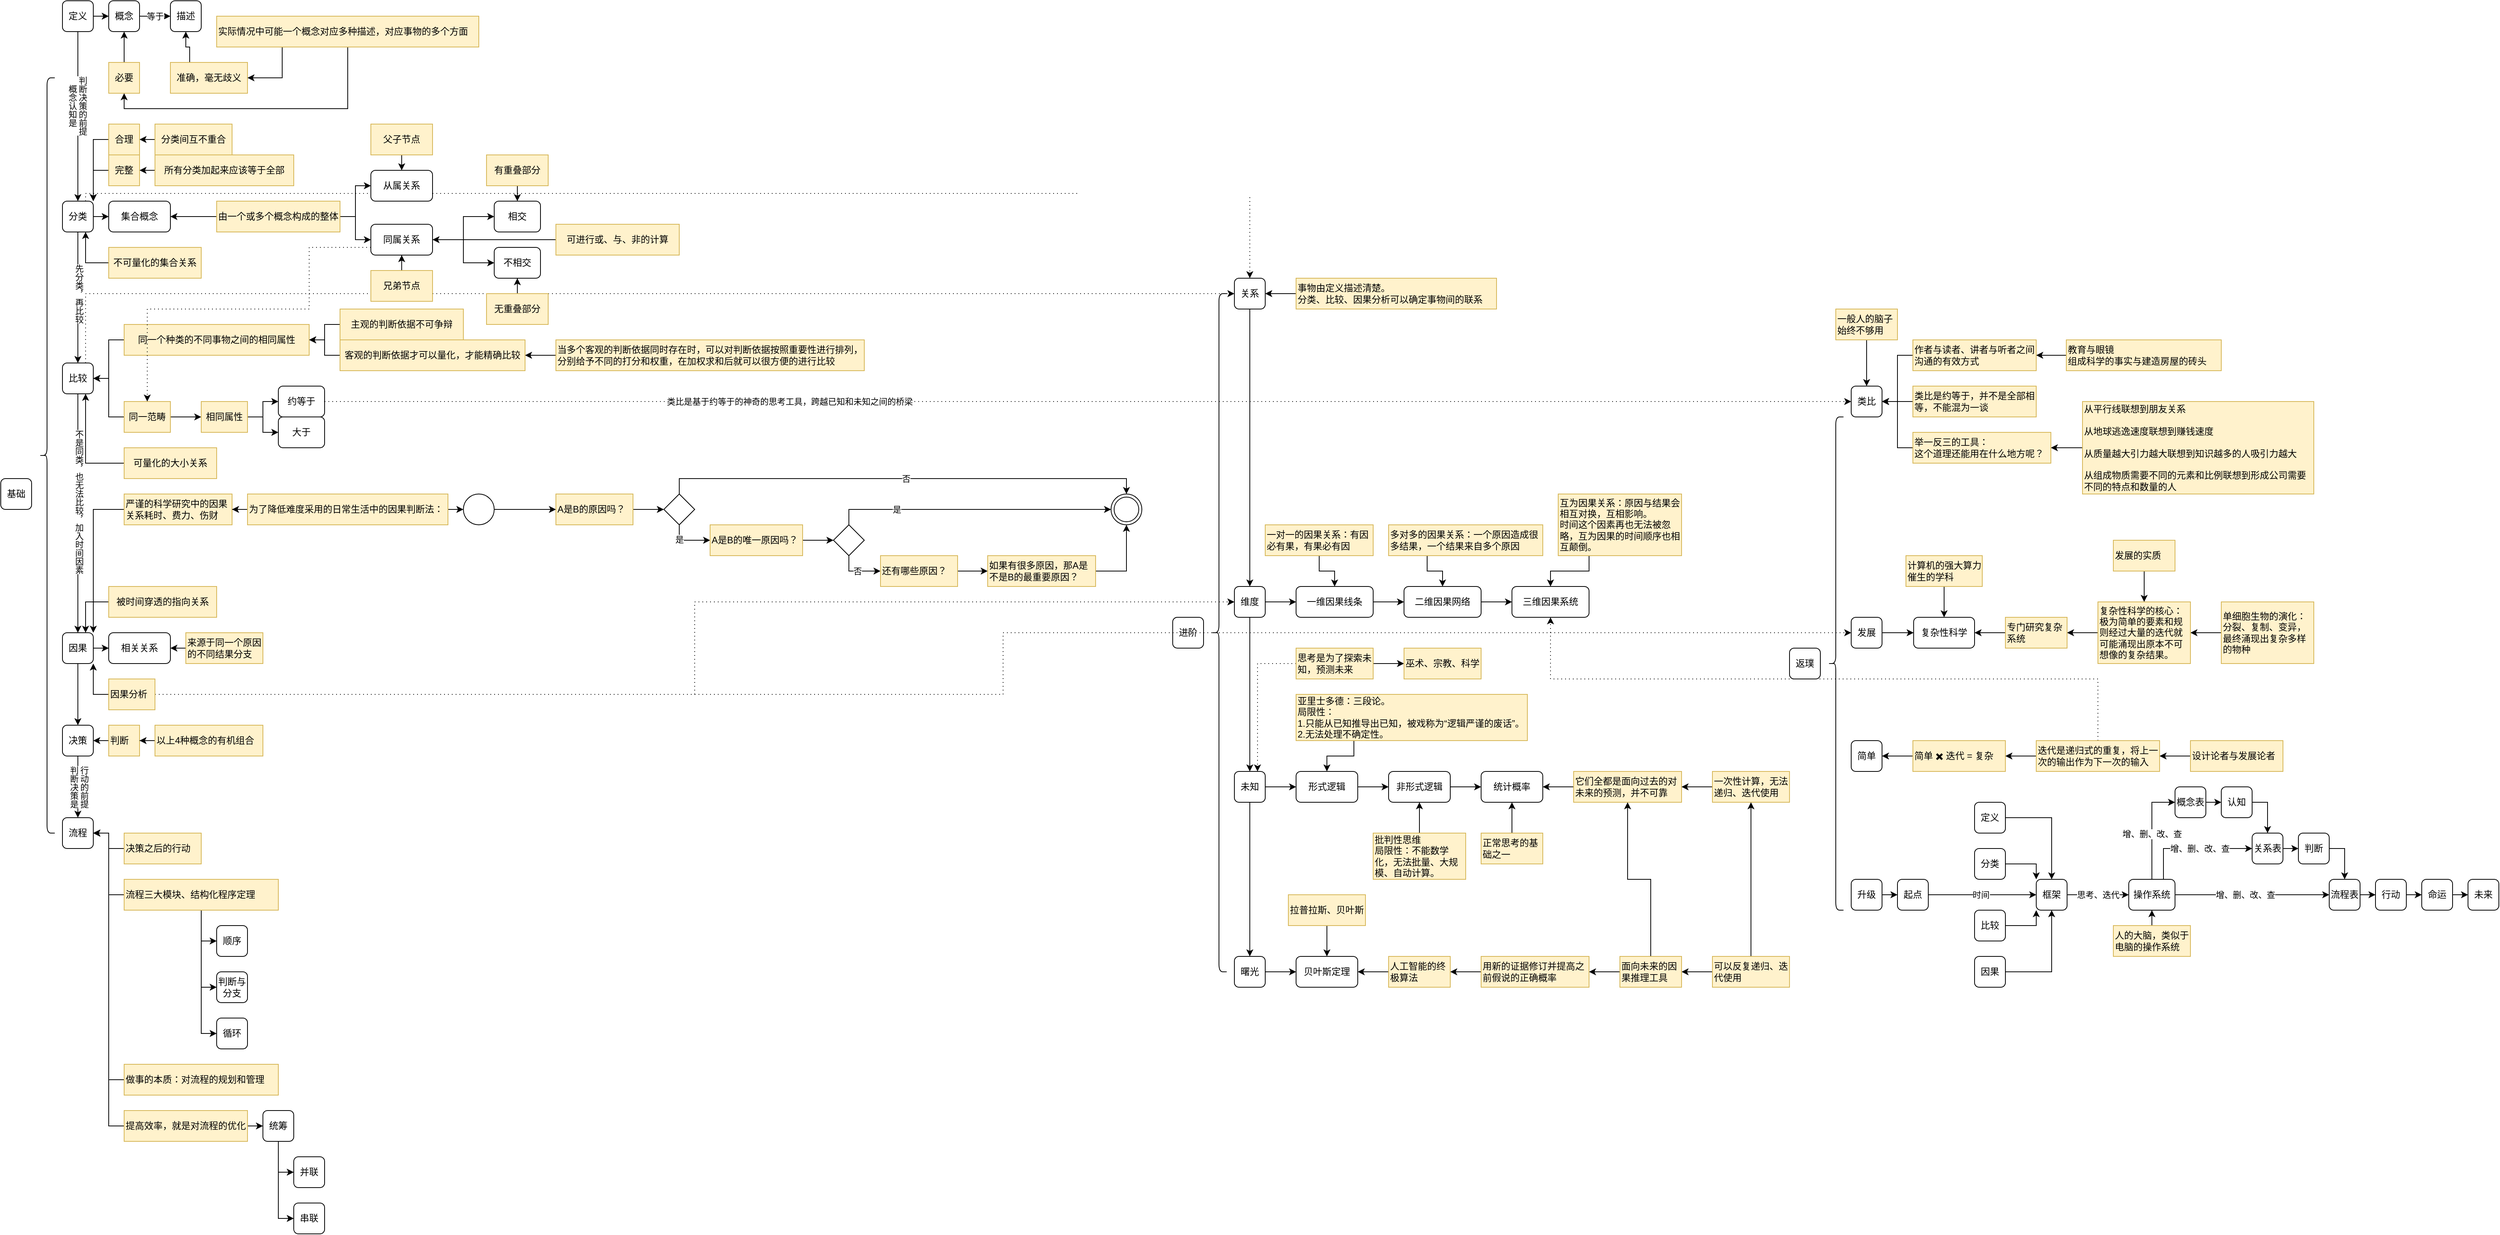 <mxfile version="26.0.15">
  <diagram name="第 1 页" id="fYTfuGEXcqCv-YEt6GHv">
    <mxGraphModel dx="1502" dy="956" grid="1" gridSize="10" guides="1" tooltips="1" connect="1" arrows="1" fold="1" page="0" pageScale="1" pageWidth="827" pageHeight="1169" math="0" shadow="0">
      <root>
        <mxCell id="0" />
        <mxCell id="1" parent="0" />
        <mxCell id="UPUVpUkwkENNJ1alas6Y-22" style="edgeStyle=orthogonalEdgeStyle;rounded=0;orthogonalLoop=1;jettySize=auto;html=1;exitX=1;exitY=0.5;exitDx=0;exitDy=0;entryX=0;entryY=0.5;entryDx=0;entryDy=0;" parent="1" source="h8L9wSWyl7yfmNhZgXrv-1" target="UPUVpUkwkENNJ1alas6Y-19" edge="1">
          <mxGeometry relative="1" as="geometry" />
        </mxCell>
        <mxCell id="UPUVpUkwkENNJ1alas6Y-46" style="edgeStyle=orthogonalEdgeStyle;rounded=0;orthogonalLoop=1;jettySize=auto;html=1;exitX=0.5;exitY=1;exitDx=0;exitDy=0;" parent="1" source="h8L9wSWyl7yfmNhZgXrv-1" target="h8L9wSWyl7yfmNhZgXrv-2" edge="1">
          <mxGeometry relative="1" as="geometry" />
        </mxCell>
        <mxCell id="j6i3gxZ2wisrIIjucDHZ-11" value="先分类，再比较" style="edgeLabel;html=1;align=center;verticalAlign=middle;resizable=0;points=[];textDirection=vertical-lr;" parent="UPUVpUkwkENNJ1alas6Y-46" vertex="1" connectable="0">
          <mxGeometry x="-0.165" y="-1" relative="1" as="geometry">
            <mxPoint x="1" y="9" as="offset" />
          </mxGeometry>
        </mxCell>
        <mxCell id="h8L9wSWyl7yfmNhZgXrv-1" value="分类" style="rounded=1;whiteSpace=wrap;html=1;" parent="1" vertex="1">
          <mxGeometry x="80" y="20" width="40" height="40" as="geometry" />
        </mxCell>
        <mxCell id="UPUVpUkwkENNJ1alas6Y-53" style="edgeStyle=orthogonalEdgeStyle;rounded=0;orthogonalLoop=1;jettySize=auto;html=1;exitX=0.5;exitY=1;exitDx=0;exitDy=0;" parent="1" source="h8L9wSWyl7yfmNhZgXrv-2" target="h8L9wSWyl7yfmNhZgXrv-3" edge="1">
          <mxGeometry relative="1" as="geometry" />
        </mxCell>
        <mxCell id="j6i3gxZ2wisrIIjucDHZ-19" value="不是同类，也无法比较，加入时间因素" style="edgeLabel;html=1;align=center;verticalAlign=middle;resizable=0;points=[];textDirection=vertical-lr;" parent="UPUVpUkwkENNJ1alas6Y-53" vertex="1" connectable="0">
          <mxGeometry x="-0.101" relative="1" as="geometry">
            <mxPoint as="offset" />
          </mxGeometry>
        </mxCell>
        <mxCell id="YHo1rwwwruHPMsUzTiB2-105" style="edgeStyle=orthogonalEdgeStyle;rounded=0;orthogonalLoop=1;jettySize=auto;html=1;exitX=0.75;exitY=0;exitDx=0;exitDy=0;entryX=0;entryY=0.5;entryDx=0;entryDy=0;dashed=1;dashPattern=1 4;" parent="1" source="h8L9wSWyl7yfmNhZgXrv-2" target="ok2qa2rdygMP8ssIFKAk-6" edge="1">
          <mxGeometry relative="1" as="geometry" />
        </mxCell>
        <mxCell id="h8L9wSWyl7yfmNhZgXrv-2" value="比较" style="rounded=1;whiteSpace=wrap;html=1;" parent="1" vertex="1">
          <mxGeometry x="80" y="230" width="40" height="40" as="geometry" />
        </mxCell>
        <mxCell id="YHo1rwwwruHPMsUzTiB2-19" style="edgeStyle=orthogonalEdgeStyle;rounded=0;orthogonalLoop=1;jettySize=auto;html=1;exitX=0.5;exitY=1;exitDx=0;exitDy=0;" parent="1" source="h8L9wSWyl7yfmNhZgXrv-3" target="ok2qa2rdygMP8ssIFKAk-4" edge="1">
          <mxGeometry relative="1" as="geometry" />
        </mxCell>
        <mxCell id="YHo1rwwwruHPMsUzTiB2-86" style="edgeStyle=orthogonalEdgeStyle;rounded=0;orthogonalLoop=1;jettySize=auto;html=1;exitX=1;exitY=0.5;exitDx=0;exitDy=0;" parent="1" source="h8L9wSWyl7yfmNhZgXrv-3" target="YHo1rwwwruHPMsUzTiB2-78" edge="1">
          <mxGeometry relative="1" as="geometry" />
        </mxCell>
        <mxCell id="h8L9wSWyl7yfmNhZgXrv-3" value="因果" style="rounded=1;whiteSpace=wrap;html=1;" parent="1" vertex="1">
          <mxGeometry x="80" y="580" width="40" height="40" as="geometry" />
        </mxCell>
        <mxCell id="YHo1rwwwruHPMsUzTiB2-95" style="edgeStyle=orthogonalEdgeStyle;rounded=0;orthogonalLoop=1;jettySize=auto;html=1;exitX=1;exitY=0.5;exitDx=0;exitDy=0;entryX=0;entryY=0.5;entryDx=0;entryDy=0;" parent="1" source="h8L9wSWyl7yfmNhZgXrv-4" target="h8L9wSWyl7yfmNhZgXrv-5" edge="1">
          <mxGeometry relative="1" as="geometry" />
        </mxCell>
        <mxCell id="h8L9wSWyl7yfmNhZgXrv-4" value="一维因果线条" style="rounded=1;whiteSpace=wrap;html=1;" parent="1" vertex="1">
          <mxGeometry x="1680" y="520" width="100" height="40" as="geometry" />
        </mxCell>
        <mxCell id="YHo1rwwwruHPMsUzTiB2-96" style="edgeStyle=orthogonalEdgeStyle;rounded=0;orthogonalLoop=1;jettySize=auto;html=1;exitX=1;exitY=0.5;exitDx=0;exitDy=0;entryX=0;entryY=0.5;entryDx=0;entryDy=0;" parent="1" source="h8L9wSWyl7yfmNhZgXrv-5" target="h8L9wSWyl7yfmNhZgXrv-6" edge="1">
          <mxGeometry relative="1" as="geometry" />
        </mxCell>
        <mxCell id="h8L9wSWyl7yfmNhZgXrv-5" value="二维因果网络" style="rounded=1;whiteSpace=wrap;html=1;" parent="1" vertex="1">
          <mxGeometry x="1820" y="520" width="100" height="40" as="geometry" />
        </mxCell>
        <mxCell id="h8L9wSWyl7yfmNhZgXrv-6" value="三维因果系统" style="rounded=1;whiteSpace=wrap;html=1;" parent="1" vertex="1">
          <mxGeometry x="1960" y="520" width="100" height="40" as="geometry" />
        </mxCell>
        <mxCell id="UPUVpUkwkENNJ1alas6Y-15" style="edgeStyle=orthogonalEdgeStyle;rounded=0;orthogonalLoop=1;jettySize=auto;html=1;exitX=1;exitY=0.5;exitDx=0;exitDy=0;entryX=0;entryY=0.5;entryDx=0;entryDy=0;" parent="1" source="ok2qa2rdygMP8ssIFKAk-1" target="UPUVpUkwkENNJ1alas6Y-7" edge="1">
          <mxGeometry relative="1" as="geometry" />
        </mxCell>
        <mxCell id="UPUVpUkwkENNJ1alas6Y-45" style="edgeStyle=orthogonalEdgeStyle;rounded=0;orthogonalLoop=1;jettySize=auto;html=1;exitX=0.5;exitY=1;exitDx=0;exitDy=0;entryX=0.5;entryY=0;entryDx=0;entryDy=0;" parent="1" source="ok2qa2rdygMP8ssIFKAk-1" target="h8L9wSWyl7yfmNhZgXrv-1" edge="1">
          <mxGeometry relative="1" as="geometry" />
        </mxCell>
        <mxCell id="j6i3gxZ2wisrIIjucDHZ-20" value="概念认知是&lt;div&gt;判断决策的前提&lt;/div&gt;" style="edgeLabel;html=1;align=center;verticalAlign=middle;resizable=0;points=[];textDirection=vertical-lr;" parent="UPUVpUkwkENNJ1alas6Y-45" vertex="1" connectable="0">
          <mxGeometry x="-0.348" y="-2" relative="1" as="geometry">
            <mxPoint y="24" as="offset" />
          </mxGeometry>
        </mxCell>
        <mxCell id="ok2qa2rdygMP8ssIFKAk-1" value="定义" style="rounded=1;whiteSpace=wrap;html=1;" parent="1" vertex="1">
          <mxGeometry x="80" y="-240" width="40" height="40" as="geometry" />
        </mxCell>
        <mxCell id="YHo1rwwwruHPMsUzTiB2-20" style="edgeStyle=orthogonalEdgeStyle;rounded=0;orthogonalLoop=1;jettySize=auto;html=1;exitX=0.5;exitY=1;exitDx=0;exitDy=0;entryX=0.5;entryY=0;entryDx=0;entryDy=0;" parent="1" source="ok2qa2rdygMP8ssIFKAk-4" target="ok2qa2rdygMP8ssIFKAk-5" edge="1">
          <mxGeometry relative="1" as="geometry" />
        </mxCell>
        <mxCell id="j6i3gxZ2wisrIIjucDHZ-22" value="判断决策是&lt;div&gt;行动的前提&lt;/div&gt;" style="edgeLabel;html=1;align=center;verticalAlign=middle;resizable=0;points=[];textDirection=vertical-lr;" parent="YHo1rwwwruHPMsUzTiB2-20" vertex="1" connectable="0">
          <mxGeometry x="-0.447" y="3" relative="1" as="geometry">
            <mxPoint x="-3" y="18" as="offset" />
          </mxGeometry>
        </mxCell>
        <mxCell id="ok2qa2rdygMP8ssIFKAk-4" value="决策" style="rounded=1;whiteSpace=wrap;html=1;" parent="1" vertex="1">
          <mxGeometry x="80" y="700" width="40" height="40" as="geometry" />
        </mxCell>
        <mxCell id="ok2qa2rdygMP8ssIFKAk-5" value="流程" style="rounded=1;whiteSpace=wrap;html=1;" parent="1" vertex="1">
          <mxGeometry x="80" y="820" width="40" height="40" as="geometry" />
        </mxCell>
        <mxCell id="YHo1rwwwruHPMsUzTiB2-135" style="edgeStyle=orthogonalEdgeStyle;rounded=0;orthogonalLoop=1;jettySize=auto;html=1;exitX=0.5;exitY=1;exitDx=0;exitDy=0;entryX=0.5;entryY=0;entryDx=0;entryDy=0;" parent="1" source="ok2qa2rdygMP8ssIFKAk-6" target="ok2qa2rdygMP8ssIFKAk-7" edge="1">
          <mxGeometry relative="1" as="geometry" />
        </mxCell>
        <mxCell id="ok2qa2rdygMP8ssIFKAk-6" value="关系" style="rounded=1;whiteSpace=wrap;html=1;" parent="1" vertex="1">
          <mxGeometry x="1600" y="120" width="40" height="40" as="geometry" />
        </mxCell>
        <mxCell id="YHo1rwwwruHPMsUzTiB2-94" style="edgeStyle=orthogonalEdgeStyle;rounded=0;orthogonalLoop=1;jettySize=auto;html=1;exitX=1;exitY=0.5;exitDx=0;exitDy=0;entryX=0;entryY=0.5;entryDx=0;entryDy=0;" parent="1" source="ok2qa2rdygMP8ssIFKAk-7" target="h8L9wSWyl7yfmNhZgXrv-4" edge="1">
          <mxGeometry relative="1" as="geometry" />
        </mxCell>
        <mxCell id="YHo1rwwwruHPMsUzTiB2-136" style="edgeStyle=orthogonalEdgeStyle;rounded=0;orthogonalLoop=1;jettySize=auto;html=1;exitX=0.5;exitY=1;exitDx=0;exitDy=0;" parent="1" source="ok2qa2rdygMP8ssIFKAk-7" target="ok2qa2rdygMP8ssIFKAk-8" edge="1">
          <mxGeometry relative="1" as="geometry" />
        </mxCell>
        <mxCell id="ok2qa2rdygMP8ssIFKAk-7" value="维度" style="rounded=1;whiteSpace=wrap;html=1;" parent="1" vertex="1">
          <mxGeometry x="1600" y="520" width="40" height="40" as="geometry" />
        </mxCell>
        <mxCell id="YHo1rwwwruHPMsUzTiB2-121" value="" style="edgeStyle=orthogonalEdgeStyle;rounded=0;orthogonalLoop=1;jettySize=auto;html=1;" parent="1" source="ok2qa2rdygMP8ssIFKAk-8" target="YHo1rwwwruHPMsUzTiB2-117" edge="1">
          <mxGeometry relative="1" as="geometry" />
        </mxCell>
        <mxCell id="YHo1rwwwruHPMsUzTiB2-137" style="edgeStyle=orthogonalEdgeStyle;rounded=0;orthogonalLoop=1;jettySize=auto;html=1;exitX=0.5;exitY=1;exitDx=0;exitDy=0;" parent="1" source="ok2qa2rdygMP8ssIFKAk-8" target="ok2qa2rdygMP8ssIFKAk-9" edge="1">
          <mxGeometry relative="1" as="geometry" />
        </mxCell>
        <mxCell id="ok2qa2rdygMP8ssIFKAk-8" value="未知" style="rounded=1;whiteSpace=wrap;html=1;" parent="1" vertex="1">
          <mxGeometry x="1600" y="760" width="40" height="40" as="geometry" />
        </mxCell>
        <mxCell id="YHo1rwwwruHPMsUzTiB2-139" value="" style="edgeStyle=orthogonalEdgeStyle;rounded=0;orthogonalLoop=1;jettySize=auto;html=1;" parent="1" source="ok2qa2rdygMP8ssIFKAk-9" target="YHo1rwwwruHPMsUzTiB2-138" edge="1">
          <mxGeometry relative="1" as="geometry" />
        </mxCell>
        <mxCell id="ok2qa2rdygMP8ssIFKAk-9" value="曙光" style="rounded=1;whiteSpace=wrap;html=1;" parent="1" vertex="1">
          <mxGeometry x="1600" y="1000" width="40" height="40" as="geometry" />
        </mxCell>
        <mxCell id="ok2qa2rdygMP8ssIFKAk-10" value="类比" style="rounded=1;whiteSpace=wrap;html=1;" parent="1" vertex="1">
          <mxGeometry x="2400" y="260" width="40" height="40" as="geometry" />
        </mxCell>
        <mxCell id="YSbeaJh5YVR08KdDeruy-21" style="edgeStyle=orthogonalEdgeStyle;rounded=0;orthogonalLoop=1;jettySize=auto;html=1;exitX=1;exitY=0.5;exitDx=0;exitDy=0;entryX=0;entryY=0.5;entryDx=0;entryDy=0;" parent="1" source="ok2qa2rdygMP8ssIFKAk-11" target="YSbeaJh5YVR08KdDeruy-19" edge="1">
          <mxGeometry relative="1" as="geometry" />
        </mxCell>
        <mxCell id="ok2qa2rdygMP8ssIFKAk-11" value="发展" style="rounded=1;whiteSpace=wrap;html=1;" parent="1" vertex="1">
          <mxGeometry x="2400" y="560" width="40" height="40" as="geometry" />
        </mxCell>
        <mxCell id="ok2qa2rdygMP8ssIFKAk-12" value="简单" style="rounded=1;whiteSpace=wrap;html=1;" parent="1" vertex="1">
          <mxGeometry x="2400" y="720" width="40" height="40" as="geometry" />
        </mxCell>
        <mxCell id="YSbeaJh5YVR08KdDeruy-53" value="" style="edgeStyle=orthogonalEdgeStyle;rounded=0;orthogonalLoop=1;jettySize=auto;html=1;" parent="1" source="ok2qa2rdygMP8ssIFKAk-13" target="YSbeaJh5YVR08KdDeruy-38" edge="1">
          <mxGeometry relative="1" as="geometry" />
        </mxCell>
        <mxCell id="ok2qa2rdygMP8ssIFKAk-13" value="升级" style="rounded=1;whiteSpace=wrap;html=1;" parent="1" vertex="1">
          <mxGeometry x="2400" y="900" width="40" height="40" as="geometry" />
        </mxCell>
        <mxCell id="UPUVpUkwkENNJ1alas6Y-1" value="基础" style="rounded=1;whiteSpace=wrap;html=1;" parent="1" vertex="1">
          <mxGeometry y="380" width="40" height="40" as="geometry" />
        </mxCell>
        <mxCell id="Mt04dN06qXn2dZv_alAu-4" style="edgeStyle=orthogonalEdgeStyle;rounded=0;orthogonalLoop=1;jettySize=auto;html=1;exitX=0.5;exitY=0;exitDx=0;exitDy=0;entryX=0.5;entryY=1;entryDx=0;entryDy=0;" edge="1" parent="1" source="UPUVpUkwkENNJ1alas6Y-3" target="UPUVpUkwkENNJ1alas6Y-7">
          <mxGeometry relative="1" as="geometry" />
        </mxCell>
        <mxCell id="UPUVpUkwkENNJ1alas6Y-3" value="必要" style="text;html=1;align=center;verticalAlign=middle;whiteSpace=wrap;rounded=0;fillColor=#fff2cc;strokeColor=#d6b656;" parent="1" vertex="1">
          <mxGeometry x="140" y="-160" width="40" height="40" as="geometry" />
        </mxCell>
        <mxCell id="Mt04dN06qXn2dZv_alAu-5" style="edgeStyle=orthogonalEdgeStyle;rounded=0;orthogonalLoop=1;jettySize=auto;html=1;exitX=0.25;exitY=0;exitDx=0;exitDy=0;entryX=0.5;entryY=1;entryDx=0;entryDy=0;" edge="1" parent="1" source="UPUVpUkwkENNJ1alas6Y-5" target="UPUVpUkwkENNJ1alas6Y-8">
          <mxGeometry relative="1" as="geometry" />
        </mxCell>
        <mxCell id="UPUVpUkwkENNJ1alas6Y-5" value="准确，毫无歧义" style="text;html=1;align=center;verticalAlign=middle;whiteSpace=wrap;rounded=0;fillColor=#fff2cc;strokeColor=#d6b656;" parent="1" vertex="1">
          <mxGeometry x="220" y="-160" width="100" height="40" as="geometry" />
        </mxCell>
        <mxCell id="UPUVpUkwkENNJ1alas6Y-16" value="等于" style="edgeStyle=orthogonalEdgeStyle;rounded=0;orthogonalLoop=1;jettySize=auto;html=1;exitX=1;exitY=0.5;exitDx=0;exitDy=0;" parent="1" source="UPUVpUkwkENNJ1alas6Y-7" target="UPUVpUkwkENNJ1alas6Y-8" edge="1">
          <mxGeometry relative="1" as="geometry" />
        </mxCell>
        <mxCell id="UPUVpUkwkENNJ1alas6Y-7" value="概念" style="rounded=1;whiteSpace=wrap;html=1;" parent="1" vertex="1">
          <mxGeometry x="140" y="-240" width="40" height="40" as="geometry" />
        </mxCell>
        <mxCell id="UPUVpUkwkENNJ1alas6Y-8" value="描述" style="rounded=1;whiteSpace=wrap;html=1;" parent="1" vertex="1">
          <mxGeometry x="220" y="-240" width="40" height="40" as="geometry" />
        </mxCell>
        <mxCell id="Mt04dN06qXn2dZv_alAu-9" style="edgeStyle=orthogonalEdgeStyle;rounded=0;orthogonalLoop=1;jettySize=auto;html=1;exitX=0.25;exitY=1;exitDx=0;exitDy=0;entryX=1;entryY=0.5;entryDx=0;entryDy=0;" edge="1" parent="1" source="UPUVpUkwkENNJ1alas6Y-17" target="UPUVpUkwkENNJ1alas6Y-5">
          <mxGeometry relative="1" as="geometry" />
        </mxCell>
        <mxCell id="Mt04dN06qXn2dZv_alAu-10" style="edgeStyle=orthogonalEdgeStyle;rounded=0;orthogonalLoop=1;jettySize=auto;html=1;exitX=0.5;exitY=1;exitDx=0;exitDy=0;entryX=0.5;entryY=1;entryDx=0;entryDy=0;" edge="1" parent="1" source="UPUVpUkwkENNJ1alas6Y-17" target="UPUVpUkwkENNJ1alas6Y-3">
          <mxGeometry relative="1" as="geometry" />
        </mxCell>
        <mxCell id="UPUVpUkwkENNJ1alas6Y-17" value="实际情况中可能一个概念对应多种描述，对应事物的多个方面" style="text;html=1;align=left;verticalAlign=middle;whiteSpace=wrap;rounded=0;fillColor=#fff2cc;strokeColor=#d6b656;" parent="1" vertex="1">
          <mxGeometry x="280" y="-220" width="340" height="40" as="geometry" />
        </mxCell>
        <mxCell id="UPUVpUkwkENNJ1alas6Y-19" value="集合概念" style="rounded=1;whiteSpace=wrap;html=1;" parent="1" vertex="1">
          <mxGeometry x="140" y="20" width="80" height="40" as="geometry" />
        </mxCell>
        <mxCell id="UPUVpUkwkENNJ1alas6Y-21" style="edgeStyle=orthogonalEdgeStyle;rounded=0;orthogonalLoop=1;jettySize=auto;html=1;exitX=0;exitY=0.5;exitDx=0;exitDy=0;entryX=1;entryY=0.5;entryDx=0;entryDy=0;" parent="1" source="UPUVpUkwkENNJ1alas6Y-20" target="UPUVpUkwkENNJ1alas6Y-19" edge="1">
          <mxGeometry relative="1" as="geometry" />
        </mxCell>
        <mxCell id="YHo1rwwwruHPMsUzTiB2-63" style="edgeStyle=orthogonalEdgeStyle;rounded=0;orthogonalLoop=1;jettySize=auto;html=1;exitX=1;exitY=0.5;exitDx=0;exitDy=0;entryX=0;entryY=0.5;entryDx=0;entryDy=0;" parent="1" source="UPUVpUkwkENNJ1alas6Y-20" target="YHo1rwwwruHPMsUzTiB2-61" edge="1">
          <mxGeometry relative="1" as="geometry" />
        </mxCell>
        <mxCell id="YHo1rwwwruHPMsUzTiB2-64" style="edgeStyle=orthogonalEdgeStyle;rounded=0;orthogonalLoop=1;jettySize=auto;html=1;exitX=1;exitY=0.5;exitDx=0;exitDy=0;entryX=0;entryY=0.5;entryDx=0;entryDy=0;" parent="1" source="UPUVpUkwkENNJ1alas6Y-20" target="YHo1rwwwruHPMsUzTiB2-62" edge="1">
          <mxGeometry relative="1" as="geometry" />
        </mxCell>
        <mxCell id="UPUVpUkwkENNJ1alas6Y-20" value="由一个或多个概念构成的整体" style="text;html=1;align=center;verticalAlign=middle;whiteSpace=wrap;rounded=0;fillColor=#fff2cc;strokeColor=#d6b656;" parent="1" vertex="1">
          <mxGeometry x="280" y="20" width="160" height="40" as="geometry" />
        </mxCell>
        <mxCell id="UPUVpUkwkENNJ1alas6Y-48" style="edgeStyle=orthogonalEdgeStyle;rounded=0;orthogonalLoop=1;jettySize=auto;html=1;exitX=0;exitY=0.5;exitDx=0;exitDy=0;entryX=1;entryY=0;entryDx=0;entryDy=0;" parent="1" source="UPUVpUkwkENNJ1alas6Y-24" target="h8L9wSWyl7yfmNhZgXrv-1" edge="1">
          <mxGeometry relative="1" as="geometry" />
        </mxCell>
        <mxCell id="UPUVpUkwkENNJ1alas6Y-24" value="合理" style="text;html=1;align=center;verticalAlign=middle;whiteSpace=wrap;rounded=0;fillColor=#fff2cc;strokeColor=#d6b656;" parent="1" vertex="1">
          <mxGeometry x="140" y="-80" width="40" height="40" as="geometry" />
        </mxCell>
        <mxCell id="UPUVpUkwkENNJ1alas6Y-27" style="edgeStyle=orthogonalEdgeStyle;rounded=0;orthogonalLoop=1;jettySize=auto;html=1;exitX=0;exitY=0.5;exitDx=0;exitDy=0;entryX=1;entryY=0.5;entryDx=0;entryDy=0;" parent="1" source="UPUVpUkwkENNJ1alas6Y-26" target="UPUVpUkwkENNJ1alas6Y-24" edge="1">
          <mxGeometry relative="1" as="geometry" />
        </mxCell>
        <mxCell id="UPUVpUkwkENNJ1alas6Y-26" value="分类间互不重合" style="text;html=1;align=center;verticalAlign=middle;whiteSpace=wrap;rounded=0;fillColor=#fff2cc;strokeColor=#d6b656;" parent="1" vertex="1">
          <mxGeometry x="200" y="-80" width="100" height="40" as="geometry" />
        </mxCell>
        <mxCell id="UPUVpUkwkENNJ1alas6Y-50" style="edgeStyle=orthogonalEdgeStyle;rounded=0;orthogonalLoop=1;jettySize=auto;html=1;exitX=0;exitY=0.5;exitDx=0;exitDy=0;" parent="1" source="UPUVpUkwkENNJ1alas6Y-28" edge="1">
          <mxGeometry relative="1" as="geometry">
            <mxPoint x="120" y="20" as="targetPoint" />
          </mxGeometry>
        </mxCell>
        <mxCell id="UPUVpUkwkENNJ1alas6Y-28" value="完整" style="text;html=1;align=center;verticalAlign=middle;whiteSpace=wrap;rounded=0;fillColor=#fff2cc;strokeColor=#d6b656;" parent="1" vertex="1">
          <mxGeometry x="140" y="-40" width="40" height="40" as="geometry" />
        </mxCell>
        <mxCell id="UPUVpUkwkENNJ1alas6Y-31" style="edgeStyle=orthogonalEdgeStyle;rounded=0;orthogonalLoop=1;jettySize=auto;html=1;exitX=0;exitY=0.5;exitDx=0;exitDy=0;entryX=1;entryY=0.5;entryDx=0;entryDy=0;" parent="1" source="UPUVpUkwkENNJ1alas6Y-30" target="UPUVpUkwkENNJ1alas6Y-28" edge="1">
          <mxGeometry relative="1" as="geometry" />
        </mxCell>
        <mxCell id="UPUVpUkwkENNJ1alas6Y-30" value="所有分类加起来应该等于全部" style="text;html=1;align=center;verticalAlign=middle;whiteSpace=wrap;rounded=0;fillColor=#fff2cc;strokeColor=#d6b656;" parent="1" vertex="1">
          <mxGeometry x="200" y="-40" width="180" height="40" as="geometry" />
        </mxCell>
        <mxCell id="UPUVpUkwkENNJ1alas6Y-51" style="edgeStyle=orthogonalEdgeStyle;rounded=0;orthogonalLoop=1;jettySize=auto;html=1;exitX=0;exitY=0.5;exitDx=0;exitDy=0;entryX=1;entryY=0.5;entryDx=0;entryDy=0;" parent="1" source="UPUVpUkwkENNJ1alas6Y-33" target="h8L9wSWyl7yfmNhZgXrv-2" edge="1">
          <mxGeometry relative="1" as="geometry" />
        </mxCell>
        <mxCell id="YHo1rwwwruHPMsUzTiB2-75" style="edgeStyle=orthogonalEdgeStyle;rounded=0;orthogonalLoop=1;jettySize=auto;html=1;exitX=1;exitY=0.5;exitDx=0;exitDy=0;entryX=0;entryY=0.5;entryDx=0;entryDy=0;" parent="1" source="UPUVpUkwkENNJ1alas6Y-33" target="UPUVpUkwkENNJ1alas6Y-34" edge="1">
          <mxGeometry relative="1" as="geometry" />
        </mxCell>
        <mxCell id="UPUVpUkwkENNJ1alas6Y-33" value="同一范畴" style="text;html=1;align=center;verticalAlign=middle;whiteSpace=wrap;rounded=0;fillColor=#fff2cc;strokeColor=#d6b656;" parent="1" vertex="1">
          <mxGeometry x="160" y="280" width="60" height="40" as="geometry" />
        </mxCell>
        <mxCell id="YHo1rwwwruHPMsUzTiB2-76" style="edgeStyle=orthogonalEdgeStyle;rounded=0;orthogonalLoop=1;jettySize=auto;html=1;exitX=1;exitY=0.5;exitDx=0;exitDy=0;entryX=0;entryY=0.5;entryDx=0;entryDy=0;" parent="1" source="UPUVpUkwkENNJ1alas6Y-34" target="YHo1rwwwruHPMsUzTiB2-71" edge="1">
          <mxGeometry relative="1" as="geometry" />
        </mxCell>
        <mxCell id="YHo1rwwwruHPMsUzTiB2-77" style="edgeStyle=orthogonalEdgeStyle;rounded=0;orthogonalLoop=1;jettySize=auto;html=1;exitX=1;exitY=0.5;exitDx=0;exitDy=0;entryX=0;entryY=0.5;entryDx=0;entryDy=0;" parent="1" source="UPUVpUkwkENNJ1alas6Y-34" target="YHo1rwwwruHPMsUzTiB2-72" edge="1">
          <mxGeometry relative="1" as="geometry" />
        </mxCell>
        <mxCell id="UPUVpUkwkENNJ1alas6Y-34" value="相同属性" style="text;html=1;align=center;verticalAlign=middle;whiteSpace=wrap;rounded=0;fillColor=#fff2cc;strokeColor=#d6b656;" parent="1" vertex="1">
          <mxGeometry x="260" y="280" width="60" height="40" as="geometry" />
        </mxCell>
        <mxCell id="UPUVpUkwkENNJ1alas6Y-38" style="edgeStyle=orthogonalEdgeStyle;rounded=0;orthogonalLoop=1;jettySize=auto;html=1;exitX=0;exitY=0.5;exitDx=0;exitDy=0;entryX=1;entryY=0.5;entryDx=0;entryDy=0;" parent="1" source="UPUVpUkwkENNJ1alas6Y-37" target="h8L9wSWyl7yfmNhZgXrv-2" edge="1">
          <mxGeometry relative="1" as="geometry" />
        </mxCell>
        <mxCell id="UPUVpUkwkENNJ1alas6Y-37" value="同一个种类的不同事物之间的相同属性" style="text;html=1;align=center;verticalAlign=middle;whiteSpace=wrap;rounded=0;fillColor=#fff2cc;strokeColor=#d6b656;" parent="1" vertex="1">
          <mxGeometry x="160" y="180" width="240" height="40" as="geometry" />
        </mxCell>
        <mxCell id="UPUVpUkwkENNJ1alas6Y-40" style="edgeStyle=orthogonalEdgeStyle;rounded=0;orthogonalLoop=1;jettySize=auto;html=1;exitX=0;exitY=0.5;exitDx=0;exitDy=0;" parent="1" source="UPUVpUkwkENNJ1alas6Y-39" target="UPUVpUkwkENNJ1alas6Y-37" edge="1">
          <mxGeometry relative="1" as="geometry" />
        </mxCell>
        <mxCell id="UPUVpUkwkENNJ1alas6Y-39" value="主观的判断依据不可争辩" style="text;html=1;align=center;verticalAlign=middle;whiteSpace=wrap;rounded=0;fillColor=#fff2cc;strokeColor=#d6b656;" parent="1" vertex="1">
          <mxGeometry x="440" y="160" width="160" height="40" as="geometry" />
        </mxCell>
        <mxCell id="UPUVpUkwkENNJ1alas6Y-42" style="edgeStyle=orthogonalEdgeStyle;rounded=0;orthogonalLoop=1;jettySize=auto;html=1;exitX=0;exitY=0.5;exitDx=0;exitDy=0;entryX=1;entryY=0.5;entryDx=0;entryDy=0;" parent="1" source="UPUVpUkwkENNJ1alas6Y-41" target="UPUVpUkwkENNJ1alas6Y-37" edge="1">
          <mxGeometry relative="1" as="geometry" />
        </mxCell>
        <mxCell id="UPUVpUkwkENNJ1alas6Y-41" value="客观的判断依据才可以量化，才能精确比较" style="text;html=1;align=center;verticalAlign=middle;whiteSpace=wrap;rounded=0;fillColor=#fff2cc;strokeColor=#d6b656;" parent="1" vertex="1">
          <mxGeometry x="440" y="200" width="240" height="40" as="geometry" />
        </mxCell>
        <mxCell id="UPUVpUkwkENNJ1alas6Y-44" style="edgeStyle=orthogonalEdgeStyle;rounded=0;orthogonalLoop=1;jettySize=auto;html=1;exitX=0;exitY=0.5;exitDx=0;exitDy=0;" parent="1" source="UPUVpUkwkENNJ1alas6Y-43" target="UPUVpUkwkENNJ1alas6Y-41" edge="1">
          <mxGeometry relative="1" as="geometry" />
        </mxCell>
        <mxCell id="UPUVpUkwkENNJ1alas6Y-43" value="当多个客观的判断依据同时存在时，可以对判断依据按照重要性进行排列，分别给予不同的打分和权重，在加权求和后就可以很方便的进行比较" style="text;html=1;align=left;verticalAlign=middle;whiteSpace=wrap;rounded=0;fillColor=#fff2cc;strokeColor=#d6b656;" parent="1" vertex="1">
          <mxGeometry x="720" y="200" width="400" height="40" as="geometry" />
        </mxCell>
        <mxCell id="UPUVpUkwkENNJ1alas6Y-55" style="edgeStyle=orthogonalEdgeStyle;rounded=0;orthogonalLoop=1;jettySize=auto;html=1;exitX=0;exitY=0.5;exitDx=0;exitDy=0;entryX=1;entryY=0;entryDx=0;entryDy=0;" parent="1" source="UPUVpUkwkENNJ1alas6Y-54" target="h8L9wSWyl7yfmNhZgXrv-3" edge="1">
          <mxGeometry relative="1" as="geometry" />
        </mxCell>
        <mxCell id="UPUVpUkwkENNJ1alas6Y-54" value="严谨的科学研究中的因果关系耗时、费力、伤财" style="text;html=1;align=left;verticalAlign=middle;whiteSpace=wrap;rounded=0;fillColor=#fff2cc;strokeColor=#d6b656;" parent="1" vertex="1">
          <mxGeometry x="160" y="400" width="140" height="40" as="geometry" />
        </mxCell>
        <mxCell id="UPUVpUkwkENNJ1alas6Y-57" style="edgeStyle=orthogonalEdgeStyle;rounded=0;orthogonalLoop=1;jettySize=auto;html=1;exitX=0;exitY=0.5;exitDx=0;exitDy=0;" parent="1" source="UPUVpUkwkENNJ1alas6Y-58" target="UPUVpUkwkENNJ1alas6Y-54" edge="1">
          <mxGeometry relative="1" as="geometry">
            <mxPoint x="340" y="420" as="sourcePoint" />
          </mxGeometry>
        </mxCell>
        <mxCell id="UPUVpUkwkENNJ1alas6Y-80" style="edgeStyle=orthogonalEdgeStyle;rounded=0;orthogonalLoop=1;jettySize=auto;html=1;exitX=1;exitY=0.5;exitDx=0;exitDy=0;entryX=0;entryY=0.5;entryDx=0;entryDy=0;" parent="1" source="UPUVpUkwkENNJ1alas6Y-58" target="UPUVpUkwkENNJ1alas6Y-63" edge="1">
          <mxGeometry relative="1" as="geometry">
            <mxPoint x="560" y="450" as="sourcePoint" />
          </mxGeometry>
        </mxCell>
        <mxCell id="UPUVpUkwkENNJ1alas6Y-58" value="&lt;div&gt;为了降低难度采用的日常生活中的因果判断法：&lt;/div&gt;" style="text;html=1;align=left;verticalAlign=middle;whiteSpace=wrap;rounded=0;fillColor=#fff2cc;strokeColor=#d6b656;" parent="1" vertex="1">
          <mxGeometry x="320" y="400" width="260" height="40" as="geometry" />
        </mxCell>
        <mxCell id="YHo1rwwwruHPMsUzTiB2-80" style="edgeStyle=orthogonalEdgeStyle;rounded=0;orthogonalLoop=1;jettySize=auto;html=1;exitX=1;exitY=0.5;exitDx=0;exitDy=0;entryX=0;entryY=0.5;entryDx=0;entryDy=0;" parent="1" source="UPUVpUkwkENNJ1alas6Y-60" target="UPUVpUkwkENNJ1alas6Y-61" edge="1">
          <mxGeometry relative="1" as="geometry" />
        </mxCell>
        <mxCell id="UPUVpUkwkENNJ1alas6Y-60" value="&lt;div&gt;&lt;span style=&quot;background-color: initial;&quot;&gt;A&lt;/span&gt;&lt;span style=&quot;background-color: initial;&quot;&gt;是B的原因吗？&lt;/span&gt;&lt;/div&gt;" style="text;html=1;align=left;verticalAlign=middle;whiteSpace=wrap;rounded=0;fillColor=#fff2cc;strokeColor=#d6b656;" parent="1" vertex="1">
          <mxGeometry x="720" y="400" width="100" height="40" as="geometry" />
        </mxCell>
        <mxCell id="UPUVpUkwkENNJ1alas6Y-66" style="edgeStyle=orthogonalEdgeStyle;rounded=0;orthogonalLoop=1;jettySize=auto;html=1;exitX=0.5;exitY=0;exitDx=0;exitDy=0;entryX=0.5;entryY=0;entryDx=0;entryDy=0;" parent="1" source="UPUVpUkwkENNJ1alas6Y-61" target="UPUVpUkwkENNJ1alas6Y-64" edge="1">
          <mxGeometry relative="1" as="geometry" />
        </mxCell>
        <mxCell id="UPUVpUkwkENNJ1alas6Y-69" value="否" style="edgeLabel;html=1;align=center;verticalAlign=middle;resizable=0;points=[];" parent="UPUVpUkwkENNJ1alas6Y-66" vertex="1" connectable="0">
          <mxGeometry x="0.013" relative="1" as="geometry">
            <mxPoint as="offset" />
          </mxGeometry>
        </mxCell>
        <mxCell id="UPUVpUkwkENNJ1alas6Y-68" style="edgeStyle=orthogonalEdgeStyle;rounded=0;orthogonalLoop=1;jettySize=auto;html=1;exitX=0.5;exitY=1;exitDx=0;exitDy=0;entryX=0;entryY=0.5;entryDx=0;entryDy=0;" parent="1" source="UPUVpUkwkENNJ1alas6Y-61" target="UPUVpUkwkENNJ1alas6Y-67" edge="1">
          <mxGeometry relative="1" as="geometry" />
        </mxCell>
        <mxCell id="UPUVpUkwkENNJ1alas6Y-70" value="是" style="edgeLabel;html=1;align=center;verticalAlign=middle;resizable=0;points=[];" parent="UPUVpUkwkENNJ1alas6Y-68" vertex="1" connectable="0">
          <mxGeometry x="-0.326" y="1" relative="1" as="geometry">
            <mxPoint as="offset" />
          </mxGeometry>
        </mxCell>
        <mxCell id="UPUVpUkwkENNJ1alas6Y-61" value="" style="rhombus;whiteSpace=wrap;html=1;" parent="1" vertex="1">
          <mxGeometry x="860" y="400" width="40" height="40" as="geometry" />
        </mxCell>
        <mxCell id="UPUVpUkwkENNJ1alas6Y-65" style="edgeStyle=orthogonalEdgeStyle;rounded=0;orthogonalLoop=1;jettySize=auto;html=1;exitX=1;exitY=0.5;exitDx=0;exitDy=0;entryX=0;entryY=0.5;entryDx=0;entryDy=0;" parent="1" source="UPUVpUkwkENNJ1alas6Y-63" target="UPUVpUkwkENNJ1alas6Y-60" edge="1">
          <mxGeometry relative="1" as="geometry" />
        </mxCell>
        <mxCell id="UPUVpUkwkENNJ1alas6Y-63" value="" style="ellipse;whiteSpace=wrap;html=1;aspect=fixed;" parent="1" vertex="1">
          <mxGeometry x="600" y="400" width="40" height="40" as="geometry" />
        </mxCell>
        <mxCell id="UPUVpUkwkENNJ1alas6Y-64" value="" style="ellipse;shape=doubleEllipse;whiteSpace=wrap;html=1;aspect=fixed;" parent="1" vertex="1">
          <mxGeometry x="1440" y="400" width="40" height="40" as="geometry" />
        </mxCell>
        <mxCell id="UPUVpUkwkENNJ1alas6Y-72" style="edgeStyle=orthogonalEdgeStyle;rounded=0;orthogonalLoop=1;jettySize=auto;html=1;exitX=1;exitY=0.5;exitDx=0;exitDy=0;entryX=0;entryY=0.5;entryDx=0;entryDy=0;" parent="1" source="UPUVpUkwkENNJ1alas6Y-67" target="UPUVpUkwkENNJ1alas6Y-71" edge="1">
          <mxGeometry relative="1" as="geometry" />
        </mxCell>
        <mxCell id="UPUVpUkwkENNJ1alas6Y-67" value="A是B的唯一原因吗？" style="text;html=1;align=left;verticalAlign=middle;whiteSpace=wrap;rounded=0;fillColor=#fff2cc;strokeColor=#d6b656;" parent="1" vertex="1">
          <mxGeometry x="920" y="440" width="120" height="40" as="geometry" />
        </mxCell>
        <mxCell id="UPUVpUkwkENNJ1alas6Y-73" style="edgeStyle=orthogonalEdgeStyle;rounded=0;orthogonalLoop=1;jettySize=auto;html=1;exitX=0.5;exitY=0;exitDx=0;exitDy=0;entryX=0;entryY=0.5;entryDx=0;entryDy=0;" parent="1" source="UPUVpUkwkENNJ1alas6Y-71" target="UPUVpUkwkENNJ1alas6Y-64" edge="1">
          <mxGeometry relative="1" as="geometry" />
        </mxCell>
        <mxCell id="UPUVpUkwkENNJ1alas6Y-74" value="是" style="edgeLabel;html=1;align=center;verticalAlign=middle;resizable=0;points=[];" parent="UPUVpUkwkENNJ1alas6Y-73" vertex="1" connectable="0">
          <mxGeometry x="-0.547" relative="1" as="geometry">
            <mxPoint as="offset" />
          </mxGeometry>
        </mxCell>
        <mxCell id="UPUVpUkwkENNJ1alas6Y-76" value="否" style="edgeStyle=orthogonalEdgeStyle;rounded=0;orthogonalLoop=1;jettySize=auto;html=1;exitX=0.5;exitY=1;exitDx=0;exitDy=0;entryX=0;entryY=0.5;entryDx=0;entryDy=0;" parent="1" source="UPUVpUkwkENNJ1alas6Y-71" target="UPUVpUkwkENNJ1alas6Y-75" edge="1">
          <mxGeometry relative="1" as="geometry" />
        </mxCell>
        <mxCell id="UPUVpUkwkENNJ1alas6Y-71" value="" style="rhombus;whiteSpace=wrap;html=1;" parent="1" vertex="1">
          <mxGeometry x="1080" y="440" width="40" height="40" as="geometry" />
        </mxCell>
        <mxCell id="UPUVpUkwkENNJ1alas6Y-78" style="edgeStyle=orthogonalEdgeStyle;rounded=0;orthogonalLoop=1;jettySize=auto;html=1;exitX=1;exitY=0.5;exitDx=0;exitDy=0;entryX=0;entryY=0.5;entryDx=0;entryDy=0;" parent="1" source="UPUVpUkwkENNJ1alas6Y-75" target="UPUVpUkwkENNJ1alas6Y-77" edge="1">
          <mxGeometry relative="1" as="geometry" />
        </mxCell>
        <mxCell id="UPUVpUkwkENNJ1alas6Y-75" value="还有哪些原因？" style="text;html=1;align=left;verticalAlign=middle;whiteSpace=wrap;rounded=0;fillColor=#fff2cc;strokeColor=#d6b656;" parent="1" vertex="1">
          <mxGeometry x="1141" y="480" width="100" height="40" as="geometry" />
        </mxCell>
        <mxCell id="UPUVpUkwkENNJ1alas6Y-79" style="edgeStyle=orthogonalEdgeStyle;rounded=0;orthogonalLoop=1;jettySize=auto;html=1;exitX=1;exitY=0.5;exitDx=0;exitDy=0;entryX=0.5;entryY=1;entryDx=0;entryDy=0;" parent="1" source="UPUVpUkwkENNJ1alas6Y-77" target="UPUVpUkwkENNJ1alas6Y-64" edge="1">
          <mxGeometry relative="1" as="geometry" />
        </mxCell>
        <mxCell id="UPUVpUkwkENNJ1alas6Y-77" value="如果有很多原因，那A是不是B的最重要原因？" style="text;html=1;align=left;verticalAlign=middle;whiteSpace=wrap;rounded=0;fillColor=#fff2cc;strokeColor=#d6b656;" parent="1" vertex="1">
          <mxGeometry x="1280" y="480" width="140" height="40" as="geometry" />
        </mxCell>
        <mxCell id="YHo1rwwwruHPMsUzTiB2-1" value="进阶" style="rounded=1;whiteSpace=wrap;html=1;" parent="1" vertex="1">
          <mxGeometry x="1520" y="560" width="40" height="40" as="geometry" />
        </mxCell>
        <mxCell id="YHo1rwwwruHPMsUzTiB2-2" value="返璞" style="rounded=1;whiteSpace=wrap;html=1;" parent="1" vertex="1">
          <mxGeometry x="2320" y="600" width="40" height="40" as="geometry" />
        </mxCell>
        <mxCell id="YHo1rwwwruHPMsUzTiB2-18" style="edgeStyle=orthogonalEdgeStyle;rounded=0;orthogonalLoop=1;jettySize=auto;html=1;exitX=0;exitY=0.5;exitDx=0;exitDy=0;entryX=1;entryY=0.5;entryDx=0;entryDy=0;" parent="1" source="YHo1rwwwruHPMsUzTiB2-17" target="ok2qa2rdygMP8ssIFKAk-4" edge="1">
          <mxGeometry relative="1" as="geometry" />
        </mxCell>
        <mxCell id="YHo1rwwwruHPMsUzTiB2-17" value="判断" style="text;html=1;align=left;verticalAlign=middle;whiteSpace=wrap;rounded=0;fillColor=#fff2cc;strokeColor=#d6b656;" parent="1" vertex="1">
          <mxGeometry x="140" y="700" width="40" height="40" as="geometry" />
        </mxCell>
        <mxCell id="YHo1rwwwruHPMsUzTiB2-22" style="edgeStyle=orthogonalEdgeStyle;rounded=0;orthogonalLoop=1;jettySize=auto;html=1;exitX=0;exitY=0.5;exitDx=0;exitDy=0;" parent="1" source="YHo1rwwwruHPMsUzTiB2-21" target="YHo1rwwwruHPMsUzTiB2-17" edge="1">
          <mxGeometry relative="1" as="geometry" />
        </mxCell>
        <mxCell id="YHo1rwwwruHPMsUzTiB2-21" value="以上4种概念的有机组合" style="text;html=1;align=left;verticalAlign=middle;whiteSpace=wrap;rounded=0;fillColor=#fff2cc;strokeColor=#d6b656;" parent="1" vertex="1">
          <mxGeometry x="200" y="700" width="140" height="40" as="geometry" />
        </mxCell>
        <mxCell id="YHo1rwwwruHPMsUzTiB2-25" style="edgeStyle=orthogonalEdgeStyle;rounded=0;orthogonalLoop=1;jettySize=auto;html=1;exitX=0;exitY=0.5;exitDx=0;exitDy=0;entryX=1;entryY=0.5;entryDx=0;entryDy=0;" parent="1" source="YHo1rwwwruHPMsUzTiB2-23" target="ok2qa2rdygMP8ssIFKAk-5" edge="1">
          <mxGeometry relative="1" as="geometry" />
        </mxCell>
        <mxCell id="YHo1rwwwruHPMsUzTiB2-23" value="决策之后的行动" style="text;html=1;align=left;verticalAlign=middle;whiteSpace=wrap;rounded=0;fillColor=#fff2cc;strokeColor=#d6b656;" parent="1" vertex="1">
          <mxGeometry x="160" y="840" width="100" height="40" as="geometry" />
        </mxCell>
        <mxCell id="YHo1rwwwruHPMsUzTiB2-30" value="顺序" style="rounded=1;whiteSpace=wrap;html=1;" parent="1" vertex="1">
          <mxGeometry x="280" y="960" width="40" height="40" as="geometry" />
        </mxCell>
        <mxCell id="YHo1rwwwruHPMsUzTiB2-31" value="循环" style="rounded=1;whiteSpace=wrap;html=1;" parent="1" vertex="1">
          <mxGeometry x="280" y="1080" width="40" height="40" as="geometry" />
        </mxCell>
        <mxCell id="YHo1rwwwruHPMsUzTiB2-32" value="判断与分支" style="rounded=1;whiteSpace=wrap;html=1;" parent="1" vertex="1">
          <mxGeometry x="280" y="1020" width="40" height="40" as="geometry" />
        </mxCell>
        <mxCell id="YHo1rwwwruHPMsUzTiB2-38" style="edgeStyle=orthogonalEdgeStyle;rounded=0;orthogonalLoop=1;jettySize=auto;html=1;exitX=0;exitY=0.5;exitDx=0;exitDy=0;entryX=1;entryY=0.5;entryDx=0;entryDy=0;" parent="1" source="YHo1rwwwruHPMsUzTiB2-36" target="ok2qa2rdygMP8ssIFKAk-5" edge="1">
          <mxGeometry relative="1" as="geometry" />
        </mxCell>
        <mxCell id="YHo1rwwwruHPMsUzTiB2-39" style="edgeStyle=orthogonalEdgeStyle;rounded=0;orthogonalLoop=1;jettySize=auto;html=1;exitX=0.5;exitY=1;exitDx=0;exitDy=0;entryX=0;entryY=0.5;entryDx=0;entryDy=0;" parent="1" source="YHo1rwwwruHPMsUzTiB2-36" target="YHo1rwwwruHPMsUzTiB2-30" edge="1">
          <mxGeometry relative="1" as="geometry" />
        </mxCell>
        <mxCell id="Mt04dN06qXn2dZv_alAu-2" style="edgeStyle=orthogonalEdgeStyle;rounded=0;orthogonalLoop=1;jettySize=auto;html=1;exitX=0.5;exitY=1;exitDx=0;exitDy=0;entryX=0;entryY=0.5;entryDx=0;entryDy=0;" edge="1" parent="1" source="YHo1rwwwruHPMsUzTiB2-36" target="YHo1rwwwruHPMsUzTiB2-31">
          <mxGeometry relative="1" as="geometry" />
        </mxCell>
        <mxCell id="Mt04dN06qXn2dZv_alAu-3" style="edgeStyle=orthogonalEdgeStyle;rounded=0;orthogonalLoop=1;jettySize=auto;html=1;exitX=0.5;exitY=1;exitDx=0;exitDy=0;entryX=0;entryY=0.5;entryDx=0;entryDy=0;" edge="1" parent="1" source="YHo1rwwwruHPMsUzTiB2-36" target="YHo1rwwwruHPMsUzTiB2-32">
          <mxGeometry relative="1" as="geometry" />
        </mxCell>
        <mxCell id="YHo1rwwwruHPMsUzTiB2-36" value="流程三大模块、结构化程序定理" style="text;html=1;align=left;verticalAlign=middle;whiteSpace=wrap;rounded=0;fillColor=#fff2cc;strokeColor=#d6b656;" parent="1" vertex="1">
          <mxGeometry x="160" y="900" width="200" height="40" as="geometry" />
        </mxCell>
        <mxCell id="YHo1rwwwruHPMsUzTiB2-43" style="edgeStyle=orthogonalEdgeStyle;rounded=0;orthogonalLoop=1;jettySize=auto;html=1;exitX=0;exitY=0.5;exitDx=0;exitDy=0;entryX=1;entryY=0.5;entryDx=0;entryDy=0;" parent="1" source="YHo1rwwwruHPMsUzTiB2-42" target="ok2qa2rdygMP8ssIFKAk-5" edge="1">
          <mxGeometry relative="1" as="geometry" />
        </mxCell>
        <mxCell id="YHo1rwwwruHPMsUzTiB2-42" value="做事的本质：对流程的规划和管理" style="text;html=1;align=left;verticalAlign=middle;whiteSpace=wrap;rounded=0;fillColor=#fff2cc;strokeColor=#d6b656;" parent="1" vertex="1">
          <mxGeometry x="160" y="1140" width="200" height="40" as="geometry" />
        </mxCell>
        <mxCell id="YHo1rwwwruHPMsUzTiB2-45" style="edgeStyle=orthogonalEdgeStyle;rounded=0;orthogonalLoop=1;jettySize=auto;html=1;exitX=0;exitY=0.5;exitDx=0;exitDy=0;entryX=1;entryY=0.5;entryDx=0;entryDy=0;" parent="1" source="YHo1rwwwruHPMsUzTiB2-44" target="ok2qa2rdygMP8ssIFKAk-5" edge="1">
          <mxGeometry relative="1" as="geometry" />
        </mxCell>
        <mxCell id="YHo1rwwwruHPMsUzTiB2-55" style="edgeStyle=orthogonalEdgeStyle;rounded=0;orthogonalLoop=1;jettySize=auto;html=1;exitX=1;exitY=0.5;exitDx=0;exitDy=0;entryX=0;entryY=0.5;entryDx=0;entryDy=0;" parent="1" source="YHo1rwwwruHPMsUzTiB2-44" target="YHo1rwwwruHPMsUzTiB2-51" edge="1">
          <mxGeometry relative="1" as="geometry" />
        </mxCell>
        <mxCell id="YHo1rwwwruHPMsUzTiB2-44" value="提高效率，就是对流程的优化" style="text;html=1;align=left;verticalAlign=middle;whiteSpace=wrap;rounded=0;fillColor=#fff2cc;strokeColor=#d6b656;" parent="1" vertex="1">
          <mxGeometry x="160" y="1200" width="160" height="40" as="geometry" />
        </mxCell>
        <mxCell id="YHo1rwwwruHPMsUzTiB2-49" value="串联" style="rounded=1;whiteSpace=wrap;html=1;" parent="1" vertex="1">
          <mxGeometry x="380" y="1320" width="40" height="40" as="geometry" />
        </mxCell>
        <mxCell id="YHo1rwwwruHPMsUzTiB2-50" value="并联" style="rounded=1;whiteSpace=wrap;html=1;" parent="1" vertex="1">
          <mxGeometry x="380" y="1260" width="40" height="40" as="geometry" />
        </mxCell>
        <mxCell id="YHo1rwwwruHPMsUzTiB2-53" style="edgeStyle=orthogonalEdgeStyle;rounded=0;orthogonalLoop=1;jettySize=auto;html=1;exitX=0.5;exitY=1;exitDx=0;exitDy=0;entryX=0;entryY=0.5;entryDx=0;entryDy=0;" parent="1" source="YHo1rwwwruHPMsUzTiB2-51" target="YHo1rwwwruHPMsUzTiB2-50" edge="1">
          <mxGeometry relative="1" as="geometry" />
        </mxCell>
        <mxCell id="Mt04dN06qXn2dZv_alAu-1" style="edgeStyle=orthogonalEdgeStyle;rounded=0;orthogonalLoop=1;jettySize=auto;html=1;exitX=0.5;exitY=1;exitDx=0;exitDy=0;entryX=0;entryY=0.5;entryDx=0;entryDy=0;" edge="1" parent="1" source="YHo1rwwwruHPMsUzTiB2-51" target="YHo1rwwwruHPMsUzTiB2-49">
          <mxGeometry relative="1" as="geometry" />
        </mxCell>
        <mxCell id="YHo1rwwwruHPMsUzTiB2-51" value="&lt;span style=&quot;text-align: left;&quot;&gt;统筹&lt;/span&gt;" style="rounded=1;whiteSpace=wrap;html=1;" parent="1" vertex="1">
          <mxGeometry x="340" y="1200" width="40" height="40" as="geometry" />
        </mxCell>
        <mxCell id="YHo1rwwwruHPMsUzTiB2-58" value="" style="shape=curlyBracket;whiteSpace=wrap;html=1;rounded=1;labelPosition=left;verticalLabelPosition=middle;align=right;verticalAlign=middle;" parent="1" vertex="1">
          <mxGeometry x="50" y="-140" width="20" height="980" as="geometry" />
        </mxCell>
        <mxCell id="YHo1rwwwruHPMsUzTiB2-106" style="edgeStyle=orthogonalEdgeStyle;rounded=0;orthogonalLoop=1;jettySize=auto;html=1;exitX=0;exitY=0.5;exitDx=0;exitDy=0;" parent="1" source="YHo1rwwwruHPMsUzTiB2-59" target="ok2qa2rdygMP8ssIFKAk-6" edge="1">
          <mxGeometry relative="1" as="geometry" />
        </mxCell>
        <mxCell id="YHo1rwwwruHPMsUzTiB2-59" value="事物由定义描述清楚。&lt;div&gt;分类、比较、因果分析可以确定事物间的联系&lt;/div&gt;" style="text;html=1;align=left;verticalAlign=middle;whiteSpace=wrap;rounded=0;fillColor=#fff2cc;strokeColor=#d6b656;" parent="1" vertex="1">
          <mxGeometry x="1680" y="120" width="260" height="40" as="geometry" />
        </mxCell>
        <mxCell id="YHo1rwwwruHPMsUzTiB2-89" style="edgeStyle=orthogonalEdgeStyle;rounded=0;orthogonalLoop=1;jettySize=auto;html=1;dashed=1;dashPattern=1 4;exitX=0.75;exitY=0;exitDx=0;exitDy=0;" parent="1" source="h8L9wSWyl7yfmNhZgXrv-1" target="ok2qa2rdygMP8ssIFKAk-6" edge="1">
          <mxGeometry relative="1" as="geometry">
            <mxPoint x="110" y="80" as="sourcePoint" />
            <Array as="points">
              <mxPoint x="110" y="10" />
              <mxPoint x="1620" y="10" />
            </Array>
          </mxGeometry>
        </mxCell>
        <mxCell id="YHo1rwwwruHPMsUzTiB2-61" value="从属关系" style="rounded=1;whiteSpace=wrap;html=1;" parent="1" vertex="1">
          <mxGeometry x="480" y="-20" width="80" height="40" as="geometry" />
        </mxCell>
        <mxCell id="YHo1rwwwruHPMsUzTiB2-67" style="edgeStyle=orthogonalEdgeStyle;rounded=0;orthogonalLoop=1;jettySize=auto;html=1;exitX=1;exitY=0.5;exitDx=0;exitDy=0;entryX=0;entryY=0.5;entryDx=0;entryDy=0;" parent="1" source="YHo1rwwwruHPMsUzTiB2-62" target="YHo1rwwwruHPMsUzTiB2-65" edge="1">
          <mxGeometry relative="1" as="geometry" />
        </mxCell>
        <mxCell id="YHo1rwwwruHPMsUzTiB2-68" style="edgeStyle=orthogonalEdgeStyle;rounded=0;orthogonalLoop=1;jettySize=auto;html=1;exitX=1;exitY=0.5;exitDx=0;exitDy=0;entryX=0;entryY=0.5;entryDx=0;entryDy=0;" parent="1" source="YHo1rwwwruHPMsUzTiB2-62" target="YHo1rwwwruHPMsUzTiB2-66" edge="1">
          <mxGeometry relative="1" as="geometry">
            <mxPoint x="590" y="90" as="targetPoint" />
          </mxGeometry>
        </mxCell>
        <mxCell id="j6i3gxZ2wisrIIjucDHZ-14" style="edgeStyle=orthogonalEdgeStyle;rounded=0;orthogonalLoop=1;jettySize=auto;html=1;exitX=0;exitY=0.75;exitDx=0;exitDy=0;entryX=0.5;entryY=0;entryDx=0;entryDy=0;dashed=1;dashPattern=1 4;" parent="1" source="YHo1rwwwruHPMsUzTiB2-62" target="UPUVpUkwkENNJ1alas6Y-33" edge="1">
          <mxGeometry relative="1" as="geometry">
            <Array as="points">
              <mxPoint x="400" y="80" />
              <mxPoint x="400" y="160" />
              <mxPoint x="190" y="160" />
            </Array>
          </mxGeometry>
        </mxCell>
        <mxCell id="YHo1rwwwruHPMsUzTiB2-62" value="同属关系" style="rounded=1;whiteSpace=wrap;html=1;" parent="1" vertex="1">
          <mxGeometry x="480" y="50" width="80" height="40" as="geometry" />
        </mxCell>
        <mxCell id="YHo1rwwwruHPMsUzTiB2-65" value="相交" style="rounded=1;whiteSpace=wrap;html=1;" parent="1" vertex="1">
          <mxGeometry x="640" y="20" width="60" height="40" as="geometry" />
        </mxCell>
        <mxCell id="YHo1rwwwruHPMsUzTiB2-66" value="不相交" style="rounded=1;whiteSpace=wrap;html=1;" parent="1" vertex="1">
          <mxGeometry x="640" y="80" width="60" height="40" as="geometry" />
        </mxCell>
        <mxCell id="YHo1rwwwruHPMsUzTiB2-70" style="edgeStyle=orthogonalEdgeStyle;rounded=0;orthogonalLoop=1;jettySize=auto;html=1;exitX=0;exitY=0.5;exitDx=0;exitDy=0;entryX=1;entryY=0.5;entryDx=0;entryDy=0;" parent="1" source="YHo1rwwwruHPMsUzTiB2-69" target="YHo1rwwwruHPMsUzTiB2-62" edge="1">
          <mxGeometry relative="1" as="geometry" />
        </mxCell>
        <mxCell id="YHo1rwwwruHPMsUzTiB2-69" value="可进行或、与、非的计算" style="text;html=1;align=center;verticalAlign=middle;whiteSpace=wrap;rounded=0;fillColor=#fff2cc;strokeColor=#d6b656;" parent="1" vertex="1">
          <mxGeometry x="720" y="50" width="160" height="40" as="geometry" />
        </mxCell>
        <mxCell id="YSbeaJh5YVR08KdDeruy-4" style="edgeStyle=orthogonalEdgeStyle;rounded=0;orthogonalLoop=1;jettySize=auto;html=1;exitX=1;exitY=0.5;exitDx=0;exitDy=0;entryX=0;entryY=0.5;entryDx=0;entryDy=0;dashed=1;dashPattern=1 4;" parent="1" source="YHo1rwwwruHPMsUzTiB2-71" target="ok2qa2rdygMP8ssIFKAk-10" edge="1">
          <mxGeometry relative="1" as="geometry" />
        </mxCell>
        <mxCell id="YSbeaJh5YVR08KdDeruy-5" value="类比是基于约等于的神奇的思考工具，跨越已知和未知之间的桥梁" style="edgeLabel;html=1;align=center;verticalAlign=middle;resizable=0;points=[];" parent="YSbeaJh5YVR08KdDeruy-4" vertex="1" connectable="0">
          <mxGeometry x="-0.391" y="-2" relative="1" as="geometry">
            <mxPoint y="-2" as="offset" />
          </mxGeometry>
        </mxCell>
        <mxCell id="YHo1rwwwruHPMsUzTiB2-71" value="约等于" style="rounded=1;whiteSpace=wrap;html=1;" parent="1" vertex="1">
          <mxGeometry x="360" y="260" width="60" height="40" as="geometry" />
        </mxCell>
        <mxCell id="YHo1rwwwruHPMsUzTiB2-72" value="大于" style="rounded=1;whiteSpace=wrap;html=1;" parent="1" vertex="1">
          <mxGeometry x="360" y="300" width="60" height="40" as="geometry" />
        </mxCell>
        <mxCell id="YHo1rwwwruHPMsUzTiB2-78" value="相关关系" style="rounded=1;whiteSpace=wrap;html=1;" parent="1" vertex="1">
          <mxGeometry x="140" y="580" width="80" height="40" as="geometry" />
        </mxCell>
        <mxCell id="YHo1rwwwruHPMsUzTiB2-88" style="edgeStyle=orthogonalEdgeStyle;rounded=0;orthogonalLoop=1;jettySize=auto;html=1;exitX=0;exitY=0.5;exitDx=0;exitDy=0;entryX=1;entryY=0.5;entryDx=0;entryDy=0;" parent="1" source="YHo1rwwwruHPMsUzTiB2-87" target="YHo1rwwwruHPMsUzTiB2-78" edge="1">
          <mxGeometry relative="1" as="geometry" />
        </mxCell>
        <mxCell id="YHo1rwwwruHPMsUzTiB2-87" value="来源于同一个原因的不同结果分支" style="text;html=1;align=left;verticalAlign=middle;whiteSpace=wrap;rounded=0;fillColor=#fff2cc;strokeColor=#d6b656;" parent="1" vertex="1">
          <mxGeometry x="240" y="580" width="100" height="40" as="geometry" />
        </mxCell>
        <mxCell id="YHo1rwwwruHPMsUzTiB2-99" style="edgeStyle=orthogonalEdgeStyle;rounded=0;orthogonalLoop=1;jettySize=auto;html=1;exitX=0.5;exitY=1;exitDx=0;exitDy=0;" parent="1" source="YHo1rwwwruHPMsUzTiB2-92" target="h8L9wSWyl7yfmNhZgXrv-4" edge="1">
          <mxGeometry relative="1" as="geometry" />
        </mxCell>
        <mxCell id="YHo1rwwwruHPMsUzTiB2-92" value="一对一的因果关系：有因必有果，有果必有因" style="text;html=1;align=left;verticalAlign=middle;whiteSpace=wrap;rounded=0;fillColor=#fff2cc;strokeColor=#d6b656;" parent="1" vertex="1">
          <mxGeometry x="1640" y="440" width="140" height="40" as="geometry" />
        </mxCell>
        <mxCell id="YHo1rwwwruHPMsUzTiB2-100" style="rounded=0;orthogonalLoop=1;jettySize=auto;html=1;exitX=0.25;exitY=1;exitDx=0;exitDy=0;entryX=0.5;entryY=0;entryDx=0;entryDy=0;edgeStyle=orthogonalEdgeStyle;" parent="1" source="YHo1rwwwruHPMsUzTiB2-97" target="h8L9wSWyl7yfmNhZgXrv-5" edge="1">
          <mxGeometry relative="1" as="geometry" />
        </mxCell>
        <mxCell id="YHo1rwwwruHPMsUzTiB2-97" value="多对多的因果关系：一个原因造成很多结果，一个结果来自多个原因" style="text;html=1;align=left;verticalAlign=middle;whiteSpace=wrap;rounded=0;fillColor=#fff2cc;strokeColor=#d6b656;" parent="1" vertex="1">
          <mxGeometry x="1800" y="440" width="200" height="40" as="geometry" />
        </mxCell>
        <mxCell id="YHo1rwwwruHPMsUzTiB2-102" style="rounded=0;orthogonalLoop=1;jettySize=auto;html=1;exitX=0.25;exitY=1;exitDx=0;exitDy=0;entryX=0.5;entryY=0;entryDx=0;entryDy=0;edgeStyle=orthogonalEdgeStyle;" parent="1" source="YHo1rwwwruHPMsUzTiB2-101" target="h8L9wSWyl7yfmNhZgXrv-6" edge="1">
          <mxGeometry relative="1" as="geometry" />
        </mxCell>
        <mxCell id="YHo1rwwwruHPMsUzTiB2-101" value="互为因果关系：原因与结果会相互对换，互相影响。&lt;div&gt;时间这个因素再也无法被忽略，互为因果的时间顺序也相互颠倒。&lt;br&gt;&lt;/div&gt;" style="text;html=1;align=left;verticalAlign=middle;whiteSpace=wrap;rounded=0;fillColor=#fff2cc;strokeColor=#d6b656;" parent="1" vertex="1">
          <mxGeometry x="2020" y="400" width="160" height="80" as="geometry" />
        </mxCell>
        <mxCell id="YHo1rwwwruHPMsUzTiB2-107" value="" style="shape=curlyBracket;whiteSpace=wrap;html=1;rounded=1;labelPosition=left;verticalLabelPosition=middle;align=right;verticalAlign=middle;" parent="1" vertex="1">
          <mxGeometry x="1570" y="140" width="20" height="880" as="geometry" />
        </mxCell>
        <mxCell id="YHo1rwwwruHPMsUzTiB2-108" value="" style="shape=curlyBracket;whiteSpace=wrap;html=1;rounded=1;labelPosition=left;verticalLabelPosition=middle;align=right;verticalAlign=middle;" parent="1" vertex="1">
          <mxGeometry x="2370" y="300" width="20" height="640" as="geometry" />
        </mxCell>
        <mxCell id="YHo1rwwwruHPMsUzTiB2-110" style="edgeStyle=orthogonalEdgeStyle;rounded=0;orthogonalLoop=1;jettySize=auto;html=1;exitX=0;exitY=0.5;exitDx=0;exitDy=0;entryX=0.75;entryY=0;entryDx=0;entryDy=0;dashed=1;dashPattern=1 4;" parent="1" source="YHo1rwwwruHPMsUzTiB2-109" target="ok2qa2rdygMP8ssIFKAk-8" edge="1">
          <mxGeometry relative="1" as="geometry" />
        </mxCell>
        <mxCell id="YHo1rwwwruHPMsUzTiB2-114" style="edgeStyle=orthogonalEdgeStyle;rounded=0;orthogonalLoop=1;jettySize=auto;html=1;exitX=1;exitY=0.5;exitDx=0;exitDy=0;entryX=0;entryY=0.5;entryDx=0;entryDy=0;" parent="1" source="YHo1rwwwruHPMsUzTiB2-109" target="YHo1rwwwruHPMsUzTiB2-111" edge="1">
          <mxGeometry relative="1" as="geometry" />
        </mxCell>
        <mxCell id="YHo1rwwwruHPMsUzTiB2-109" value="思考是为了探索未知，预测未来" style="text;html=1;align=left;verticalAlign=middle;whiteSpace=wrap;rounded=0;fillColor=#fff2cc;strokeColor=#d6b656;" parent="1" vertex="1">
          <mxGeometry x="1680" y="600" width="100" height="40" as="geometry" />
        </mxCell>
        <mxCell id="YHo1rwwwruHPMsUzTiB2-111" value="巫术、宗教、科学" style="text;html=1;align=left;verticalAlign=middle;whiteSpace=wrap;rounded=0;fillColor=#fff2cc;strokeColor=#d6b656;" parent="1" vertex="1">
          <mxGeometry x="1820" y="600" width="100" height="40" as="geometry" />
        </mxCell>
        <mxCell id="YHo1rwwwruHPMsUzTiB2-126" style="edgeStyle=orthogonalEdgeStyle;rounded=0;orthogonalLoop=1;jettySize=auto;html=1;exitX=1;exitY=0.5;exitDx=0;exitDy=0;" parent="1" source="YHo1rwwwruHPMsUzTiB2-117" target="YHo1rwwwruHPMsUzTiB2-125" edge="1">
          <mxGeometry relative="1" as="geometry" />
        </mxCell>
        <mxCell id="YHo1rwwwruHPMsUzTiB2-117" value="形式逻辑" style="rounded=1;whiteSpace=wrap;html=1;" parent="1" vertex="1">
          <mxGeometry x="1680" y="760" width="80" height="40" as="geometry" />
        </mxCell>
        <mxCell id="YHo1rwwwruHPMsUzTiB2-118" value="统计概率" style="rounded=1;whiteSpace=wrap;html=1;" parent="1" vertex="1">
          <mxGeometry x="1920" y="760" width="80" height="40" as="geometry" />
        </mxCell>
        <mxCell id="YHo1rwwwruHPMsUzTiB2-124" style="edgeStyle=orthogonalEdgeStyle;rounded=0;orthogonalLoop=1;jettySize=auto;html=1;exitX=0.25;exitY=1;exitDx=0;exitDy=0;entryX=0.5;entryY=0;entryDx=0;entryDy=0;" parent="1" source="YHo1rwwwruHPMsUzTiB2-120" target="YHo1rwwwruHPMsUzTiB2-117" edge="1">
          <mxGeometry relative="1" as="geometry" />
        </mxCell>
        <mxCell id="YHo1rwwwruHPMsUzTiB2-120" value="亚里士多德：三段论。&lt;div&gt;局限性：&lt;/div&gt;&lt;div&gt;1.只能从已知推导出已知，被戏称为“逻辑严谨的废话”。&lt;/div&gt;&lt;div&gt;2.无法处理不确定性。&lt;/div&gt;" style="text;html=1;align=left;verticalAlign=middle;whiteSpace=wrap;rounded=0;fillColor=#fff2cc;strokeColor=#d6b656;" parent="1" vertex="1">
          <mxGeometry x="1680" y="660" width="300" height="60" as="geometry" />
        </mxCell>
        <mxCell id="YHo1rwwwruHPMsUzTiB2-127" value="" style="edgeStyle=orthogonalEdgeStyle;rounded=0;orthogonalLoop=1;jettySize=auto;html=1;" parent="1" source="YHo1rwwwruHPMsUzTiB2-125" target="YHo1rwwwruHPMsUzTiB2-118" edge="1">
          <mxGeometry relative="1" as="geometry" />
        </mxCell>
        <mxCell id="YHo1rwwwruHPMsUzTiB2-125" value="非形式逻辑" style="rounded=1;whiteSpace=wrap;html=1;" parent="1" vertex="1">
          <mxGeometry x="1800" y="760" width="80" height="40" as="geometry" />
        </mxCell>
        <mxCell id="YHo1rwwwruHPMsUzTiB2-129" style="edgeStyle=orthogonalEdgeStyle;rounded=0;orthogonalLoop=1;jettySize=auto;html=1;exitX=0.5;exitY=0;exitDx=0;exitDy=0;" parent="1" source="YHo1rwwwruHPMsUzTiB2-128" target="YHo1rwwwruHPMsUzTiB2-125" edge="1">
          <mxGeometry relative="1" as="geometry" />
        </mxCell>
        <mxCell id="YHo1rwwwruHPMsUzTiB2-128" value="批判性思维&lt;div&gt;局限性：不能数学化，无法批量、大规模、自动计算。&lt;/div&gt;" style="text;html=1;align=left;verticalAlign=middle;whiteSpace=wrap;rounded=0;fillColor=#fff2cc;strokeColor=#d6b656;" parent="1" vertex="1">
          <mxGeometry x="1780" y="840" width="120" height="60" as="geometry" />
        </mxCell>
        <mxCell id="YHo1rwwwruHPMsUzTiB2-134" style="edgeStyle=orthogonalEdgeStyle;rounded=0;orthogonalLoop=1;jettySize=auto;html=1;exitX=0.5;exitY=0;exitDx=0;exitDy=0;" parent="1" source="YHo1rwwwruHPMsUzTiB2-133" target="YHo1rwwwruHPMsUzTiB2-118" edge="1">
          <mxGeometry relative="1" as="geometry" />
        </mxCell>
        <mxCell id="YHo1rwwwruHPMsUzTiB2-133" value="正常思考的基础&lt;span style=&quot;background-color: initial;&quot;&gt;之一&lt;/span&gt;" style="text;html=1;align=left;verticalAlign=middle;whiteSpace=wrap;rounded=0;fillColor=#fff2cc;strokeColor=#d6b656;" parent="1" vertex="1">
          <mxGeometry x="1920" y="840" width="80" height="40" as="geometry" />
        </mxCell>
        <mxCell id="YHo1rwwwruHPMsUzTiB2-138" value="贝叶斯定理" style="rounded=1;whiteSpace=wrap;html=1;" parent="1" vertex="1">
          <mxGeometry x="1680" y="1000" width="80" height="40" as="geometry" />
        </mxCell>
        <mxCell id="YHo1rwwwruHPMsUzTiB2-141" style="edgeStyle=orthogonalEdgeStyle;rounded=0;orthogonalLoop=1;jettySize=auto;html=1;exitX=0.5;exitY=1;exitDx=0;exitDy=0;entryX=0.5;entryY=0;entryDx=0;entryDy=0;" parent="1" source="YHo1rwwwruHPMsUzTiB2-140" target="YHo1rwwwruHPMsUzTiB2-138" edge="1">
          <mxGeometry relative="1" as="geometry" />
        </mxCell>
        <mxCell id="YHo1rwwwruHPMsUzTiB2-140" value="&lt;span style=&quot;text-align: center;&quot;&gt;拉普拉斯、贝叶斯&lt;/span&gt;" style="text;html=1;align=left;verticalAlign=middle;whiteSpace=wrap;rounded=0;fillColor=#fff2cc;strokeColor=#d6b656;" parent="1" vertex="1">
          <mxGeometry x="1670" y="920" width="100" height="40" as="geometry" />
        </mxCell>
        <mxCell id="YHo1rwwwruHPMsUzTiB2-143" style="edgeStyle=orthogonalEdgeStyle;rounded=0;orthogonalLoop=1;jettySize=auto;html=1;exitX=0;exitY=0.5;exitDx=0;exitDy=0;" parent="1" source="YHo1rwwwruHPMsUzTiB2-142" target="YHo1rwwwruHPMsUzTiB2-138" edge="1">
          <mxGeometry relative="1" as="geometry" />
        </mxCell>
        <mxCell id="YHo1rwwwruHPMsUzTiB2-142" value="&lt;span style=&quot;text-align: center;&quot;&gt;人工智能的终极算法&lt;/span&gt;" style="text;html=1;align=left;verticalAlign=middle;whiteSpace=wrap;rounded=0;fillColor=#fff2cc;strokeColor=#d6b656;" parent="1" vertex="1">
          <mxGeometry x="1800" y="1000" width="80" height="40" as="geometry" />
        </mxCell>
        <mxCell id="YHo1rwwwruHPMsUzTiB2-145" style="edgeStyle=orthogonalEdgeStyle;rounded=0;orthogonalLoop=1;jettySize=auto;html=1;exitX=0;exitY=0.5;exitDx=0;exitDy=0;" parent="1" source="YHo1rwwwruHPMsUzTiB2-144" target="YHo1rwwwruHPMsUzTiB2-142" edge="1">
          <mxGeometry relative="1" as="geometry" />
        </mxCell>
        <mxCell id="YHo1rwwwruHPMsUzTiB2-144" value="&lt;span style=&quot;text-align: center;&quot;&gt;用新的证据修订并提高之前假说的正确概率&lt;/span&gt;" style="text;html=1;align=left;verticalAlign=middle;whiteSpace=wrap;rounded=0;fillColor=#fff2cc;strokeColor=#d6b656;" parent="1" vertex="1">
          <mxGeometry x="1920" y="1000" width="140" height="40" as="geometry" />
        </mxCell>
        <mxCell id="YHo1rwwwruHPMsUzTiB2-147" value="" style="edgeStyle=orthogonalEdgeStyle;rounded=0;orthogonalLoop=1;jettySize=auto;html=1;" parent="1" source="YHo1rwwwruHPMsUzTiB2-146" target="YHo1rwwwruHPMsUzTiB2-118" edge="1">
          <mxGeometry relative="1" as="geometry" />
        </mxCell>
        <mxCell id="YHo1rwwwruHPMsUzTiB2-146" value="它们全都是面向过去的对未来的预测，并不可靠" style="text;html=1;align=left;verticalAlign=middle;whiteSpace=wrap;rounded=0;fillColor=#fff2cc;strokeColor=#d6b656;" parent="1" vertex="1">
          <mxGeometry x="2040" y="760" width="140" height="40" as="geometry" />
        </mxCell>
        <mxCell id="YHo1rwwwruHPMsUzTiB2-149" style="edgeStyle=orthogonalEdgeStyle;rounded=0;orthogonalLoop=1;jettySize=auto;html=1;exitX=0;exitY=0.5;exitDx=0;exitDy=0;" parent="1" source="YHo1rwwwruHPMsUzTiB2-148" target="YHo1rwwwruHPMsUzTiB2-146" edge="1">
          <mxGeometry relative="1" as="geometry" />
        </mxCell>
        <mxCell id="YHo1rwwwruHPMsUzTiB2-148" value="一次性计算，无法递归、迭代使用" style="text;html=1;align=left;verticalAlign=middle;whiteSpace=wrap;rounded=0;fillColor=#fff2cc;strokeColor=#d6b656;" parent="1" vertex="1">
          <mxGeometry x="2220" y="760" width="100" height="40" as="geometry" />
        </mxCell>
        <mxCell id="YHo1rwwwruHPMsUzTiB2-152" style="edgeStyle=orthogonalEdgeStyle;rounded=0;orthogonalLoop=1;jettySize=auto;html=1;exitX=0.5;exitY=0;exitDx=0;exitDy=0;entryX=0.5;entryY=1;entryDx=0;entryDy=0;" parent="1" source="YHo1rwwwruHPMsUzTiB2-150" target="YHo1rwwwruHPMsUzTiB2-148" edge="1">
          <mxGeometry relative="1" as="geometry" />
        </mxCell>
        <mxCell id="YHo1rwwwruHPMsUzTiB2-155" style="edgeStyle=orthogonalEdgeStyle;rounded=0;orthogonalLoop=1;jettySize=auto;html=1;exitX=0;exitY=0.5;exitDx=0;exitDy=0;" parent="1" source="YHo1rwwwruHPMsUzTiB2-150" target="YHo1rwwwruHPMsUzTiB2-153" edge="1">
          <mxGeometry relative="1" as="geometry" />
        </mxCell>
        <mxCell id="YHo1rwwwruHPMsUzTiB2-150" value="&lt;span style=&quot;text-align: center;&quot;&gt;可以反复&lt;/span&gt;递归、迭代使用" style="text;html=1;align=left;verticalAlign=middle;whiteSpace=wrap;rounded=0;fillColor=#fff2cc;strokeColor=#d6b656;" parent="1" vertex="1">
          <mxGeometry x="2220" y="1000" width="100" height="40" as="geometry" />
        </mxCell>
        <mxCell id="YHo1rwwwruHPMsUzTiB2-154" style="edgeStyle=orthogonalEdgeStyle;rounded=0;orthogonalLoop=1;jettySize=auto;html=1;exitX=0;exitY=0.5;exitDx=0;exitDy=0;" parent="1" source="YHo1rwwwruHPMsUzTiB2-153" target="YHo1rwwwruHPMsUzTiB2-144" edge="1">
          <mxGeometry relative="1" as="geometry" />
        </mxCell>
        <mxCell id="YHo1rwwwruHPMsUzTiB2-156" style="edgeStyle=orthogonalEdgeStyle;rounded=0;orthogonalLoop=1;jettySize=auto;html=1;exitX=0.5;exitY=0;exitDx=0;exitDy=0;entryX=0.5;entryY=1;entryDx=0;entryDy=0;" parent="1" source="YHo1rwwwruHPMsUzTiB2-153" target="YHo1rwwwruHPMsUzTiB2-146" edge="1">
          <mxGeometry relative="1" as="geometry" />
        </mxCell>
        <mxCell id="YHo1rwwwruHPMsUzTiB2-153" value="&lt;span style=&quot;text-align: center;&quot;&gt;面向未来的因果推理工具&lt;/span&gt;" style="text;html=1;align=left;verticalAlign=middle;whiteSpace=wrap;rounded=0;fillColor=#fff2cc;strokeColor=#d6b656;" parent="1" vertex="1">
          <mxGeometry x="2100" y="1000" width="80" height="40" as="geometry" />
        </mxCell>
        <mxCell id="YSbeaJh5YVR08KdDeruy-3" style="edgeStyle=orthogonalEdgeStyle;rounded=0;orthogonalLoop=1;jettySize=auto;html=1;exitX=0.5;exitY=1;exitDx=0;exitDy=0;entryX=0.5;entryY=0;entryDx=0;entryDy=0;" parent="1" source="YSbeaJh5YVR08KdDeruy-1" target="ok2qa2rdygMP8ssIFKAk-10" edge="1">
          <mxGeometry relative="1" as="geometry" />
        </mxCell>
        <mxCell id="YSbeaJh5YVR08KdDeruy-1" value="一般人的脑子始终不够用" style="text;html=1;align=left;verticalAlign=middle;whiteSpace=wrap;rounded=0;fillColor=#fff2cc;strokeColor=#d6b656;" parent="1" vertex="1">
          <mxGeometry x="2380" y="160" width="80" height="40" as="geometry" />
        </mxCell>
        <mxCell id="YSbeaJh5YVR08KdDeruy-7" style="edgeStyle=orthogonalEdgeStyle;rounded=0;orthogonalLoop=1;jettySize=auto;html=1;exitX=0;exitY=0.5;exitDx=0;exitDy=0;entryX=1;entryY=0.5;entryDx=0;entryDy=0;" parent="1" source="YSbeaJh5YVR08KdDeruy-6" target="ok2qa2rdygMP8ssIFKAk-10" edge="1">
          <mxGeometry relative="1" as="geometry">
            <mxPoint x="2481" y="250" as="sourcePoint" />
          </mxGeometry>
        </mxCell>
        <mxCell id="YSbeaJh5YVR08KdDeruy-6" value="作者与读者、讲者与听者之间沟通的有效方式" style="text;html=1;align=left;verticalAlign=middle;whiteSpace=wrap;rounded=0;fillColor=#fff2cc;strokeColor=#d6b656;" parent="1" vertex="1">
          <mxGeometry x="2480" y="200" width="160" height="40" as="geometry" />
        </mxCell>
        <mxCell id="YSbeaJh5YVR08KdDeruy-9" style="edgeStyle=orthogonalEdgeStyle;rounded=0;orthogonalLoop=1;jettySize=auto;html=1;exitX=0;exitY=0.5;exitDx=0;exitDy=0;entryX=1;entryY=0.5;entryDx=0;entryDy=0;" parent="1" source="YSbeaJh5YVR08KdDeruy-8" target="ok2qa2rdygMP8ssIFKAk-10" edge="1">
          <mxGeometry relative="1" as="geometry">
            <mxPoint x="2481" y="310" as="sourcePoint" />
          </mxGeometry>
        </mxCell>
        <mxCell id="YSbeaJh5YVR08KdDeruy-8" value="类比是约等于，并不是全部相等，不能混为一谈" style="text;html=1;align=left;verticalAlign=middle;whiteSpace=wrap;rounded=0;fillColor=#fff2cc;strokeColor=#d6b656;" parent="1" vertex="1">
          <mxGeometry x="2480" y="260" width="160" height="40" as="geometry" />
        </mxCell>
        <mxCell id="YSbeaJh5YVR08KdDeruy-11" style="edgeStyle=orthogonalEdgeStyle;rounded=0;orthogonalLoop=1;jettySize=auto;html=1;exitX=0;exitY=0.5;exitDx=0;exitDy=0;entryX=1;entryY=0.5;entryDx=0;entryDy=0;" parent="1" source="YSbeaJh5YVR08KdDeruy-10" target="ok2qa2rdygMP8ssIFKAk-10" edge="1">
          <mxGeometry relative="1" as="geometry">
            <mxPoint x="2481" y="370" as="sourcePoint" />
          </mxGeometry>
        </mxCell>
        <mxCell id="YSbeaJh5YVR08KdDeruy-10" value="举一反三的工具：&lt;div&gt;这个道理还能用在什么地方呢？&lt;/div&gt;" style="text;html=1;align=left;verticalAlign=middle;whiteSpace=wrap;rounded=0;fillColor=#fff2cc;strokeColor=#d6b656;" parent="1" vertex="1">
          <mxGeometry x="2480" y="320" width="179" height="40" as="geometry" />
        </mxCell>
        <mxCell id="YSbeaJh5YVR08KdDeruy-13" style="edgeStyle=orthogonalEdgeStyle;rounded=0;orthogonalLoop=1;jettySize=auto;html=1;exitX=0;exitY=0.5;exitDx=0;exitDy=0;" parent="1" source="YSbeaJh5YVR08KdDeruy-12" target="YSbeaJh5YVR08KdDeruy-6" edge="1">
          <mxGeometry relative="1" as="geometry" />
        </mxCell>
        <mxCell id="YSbeaJh5YVR08KdDeruy-12" value="教育与眼镜&lt;div&gt;组成科学的事实与建造房屋的砖头&lt;/div&gt;" style="text;html=1;align=left;verticalAlign=middle;whiteSpace=wrap;rounded=0;fillColor=#fff2cc;strokeColor=#d6b656;" parent="1" vertex="1">
          <mxGeometry x="2679" y="200" width="201" height="40" as="geometry" />
        </mxCell>
        <mxCell id="YSbeaJh5YVR08KdDeruy-15" style="edgeStyle=orthogonalEdgeStyle;rounded=0;orthogonalLoop=1;jettySize=auto;html=1;exitX=0;exitY=0.5;exitDx=0;exitDy=0;" parent="1" source="YSbeaJh5YVR08KdDeruy-14" target="YSbeaJh5YVR08KdDeruy-10" edge="1">
          <mxGeometry relative="1" as="geometry" />
        </mxCell>
        <mxCell id="YSbeaJh5YVR08KdDeruy-14" value="从平行线联想到朋友关系&lt;div&gt;&lt;br&gt;&lt;/div&gt;&lt;div&gt;从地球逃逸速度联想到赚钱速度&lt;/div&gt;&lt;div&gt;&lt;br&gt;&lt;/div&gt;&lt;div&gt;从质量越大引力越大联想到知识越多的人吸引力越大&lt;/div&gt;&lt;div&gt;&lt;br&gt;&lt;/div&gt;&lt;div&gt;从组成物质需要不同的元素和比例联想到形成公司需要不同的特点和数量的人&lt;/div&gt;" style="text;html=1;align=left;verticalAlign=middle;whiteSpace=wrap;rounded=0;fillColor=#fff2cc;strokeColor=#d6b656;" parent="1" vertex="1">
          <mxGeometry x="2700" y="280" width="300" height="120" as="geometry" />
        </mxCell>
        <mxCell id="YSbeaJh5YVR08KdDeruy-27" style="edgeStyle=orthogonalEdgeStyle;rounded=0;orthogonalLoop=1;jettySize=auto;html=1;exitX=0;exitY=0.5;exitDx=0;exitDy=0;" parent="1" source="YSbeaJh5YVR08KdDeruy-17" target="YSbeaJh5YVR08KdDeruy-25" edge="1">
          <mxGeometry relative="1" as="geometry" />
        </mxCell>
        <mxCell id="YSbeaJh5YVR08KdDeruy-17" value="单细胞生物的演化：分裂、复制、变异，最终涌现出复杂多样的物种" style="text;html=1;align=left;verticalAlign=middle;whiteSpace=wrap;rounded=0;fillColor=#fff2cc;strokeColor=#d6b656;" parent="1" vertex="1">
          <mxGeometry x="2880" y="540" width="120" height="80" as="geometry" />
        </mxCell>
        <mxCell id="YSbeaJh5YVR08KdDeruy-19" value="复杂性科学" style="rounded=1;whiteSpace=wrap;html=1;" parent="1" vertex="1">
          <mxGeometry x="2481" y="560" width="79" height="40" as="geometry" />
        </mxCell>
        <mxCell id="YSbeaJh5YVR08KdDeruy-22" style="edgeStyle=orthogonalEdgeStyle;rounded=0;orthogonalLoop=1;jettySize=auto;html=1;exitX=0.5;exitY=1;exitDx=0;exitDy=0;entryX=0.5;entryY=0;entryDx=0;entryDy=0;" parent="1" source="YSbeaJh5YVR08KdDeruy-20" target="YSbeaJh5YVR08KdDeruy-19" edge="1">
          <mxGeometry relative="1" as="geometry" />
        </mxCell>
        <mxCell id="YSbeaJh5YVR08KdDeruy-20" value="计算机的强大算力催生的学科" style="text;html=1;align=left;verticalAlign=middle;whiteSpace=wrap;rounded=0;fillColor=#fff2cc;strokeColor=#d6b656;" parent="1" vertex="1">
          <mxGeometry x="2471" y="480" width="99" height="40" as="geometry" />
        </mxCell>
        <mxCell id="YSbeaJh5YVR08KdDeruy-24" style="edgeStyle=orthogonalEdgeStyle;rounded=0;orthogonalLoop=1;jettySize=auto;html=1;exitX=0;exitY=0.5;exitDx=0;exitDy=0;" parent="1" source="YSbeaJh5YVR08KdDeruy-23" target="YSbeaJh5YVR08KdDeruy-19" edge="1">
          <mxGeometry relative="1" as="geometry" />
        </mxCell>
        <mxCell id="YSbeaJh5YVR08KdDeruy-23" value="专门研究复杂系统" style="text;html=1;align=left;verticalAlign=middle;whiteSpace=wrap;rounded=0;fillColor=#fff2cc;strokeColor=#d6b656;" parent="1" vertex="1">
          <mxGeometry x="2600" y="560" width="80" height="40" as="geometry" />
        </mxCell>
        <mxCell id="YSbeaJh5YVR08KdDeruy-26" style="edgeStyle=orthogonalEdgeStyle;rounded=0;orthogonalLoop=1;jettySize=auto;html=1;exitX=0;exitY=0.5;exitDx=0;exitDy=0;entryX=1;entryY=0.5;entryDx=0;entryDy=0;" parent="1" source="YSbeaJh5YVR08KdDeruy-25" target="YSbeaJh5YVR08KdDeruy-23" edge="1">
          <mxGeometry relative="1" as="geometry" />
        </mxCell>
        <mxCell id="YSbeaJh5YVR08KdDeruy-25" value="复杂性科学的核心：极为简单的要素和规则经过大量的迭代就可能涌现出原本不可想像的复杂结果。" style="text;html=1;align=left;verticalAlign=middle;whiteSpace=wrap;rounded=0;fillColor=#fff2cc;strokeColor=#d6b656;" parent="1" vertex="1">
          <mxGeometry x="2720" y="540" width="120" height="80" as="geometry" />
        </mxCell>
        <mxCell id="YSbeaJh5YVR08KdDeruy-29" style="edgeStyle=orthogonalEdgeStyle;rounded=0;orthogonalLoop=1;jettySize=auto;html=1;exitX=0.5;exitY=1;exitDx=0;exitDy=0;" parent="1" source="YSbeaJh5YVR08KdDeruy-28" target="YSbeaJh5YVR08KdDeruy-25" edge="1">
          <mxGeometry relative="1" as="geometry" />
        </mxCell>
        <mxCell id="YSbeaJh5YVR08KdDeruy-28" value="发展的实质" style="text;html=1;align=left;verticalAlign=middle;whiteSpace=wrap;rounded=0;fillColor=#fff2cc;strokeColor=#d6b656;" parent="1" vertex="1">
          <mxGeometry x="2740" y="460" width="80" height="40" as="geometry" />
        </mxCell>
        <mxCell id="YSbeaJh5YVR08KdDeruy-31" style="edgeStyle=orthogonalEdgeStyle;rounded=0;orthogonalLoop=1;jettySize=auto;html=1;exitX=0;exitY=0.5;exitDx=0;exitDy=0;" parent="1" source="YSbeaJh5YVR08KdDeruy-30" target="ok2qa2rdygMP8ssIFKAk-12" edge="1">
          <mxGeometry relative="1" as="geometry" />
        </mxCell>
        <mxCell id="YSbeaJh5YVR08KdDeruy-30" value="简单 ✖️ 迭代 = 复杂" style="text;html=1;align=left;verticalAlign=middle;whiteSpace=wrap;rounded=0;fillColor=#fff2cc;strokeColor=#d6b656;" parent="1" vertex="1">
          <mxGeometry x="2480" y="720" width="120" height="40" as="geometry" />
        </mxCell>
        <mxCell id="YSbeaJh5YVR08KdDeruy-33" style="edgeStyle=orthogonalEdgeStyle;rounded=0;orthogonalLoop=1;jettySize=auto;html=1;exitX=0;exitY=0.5;exitDx=0;exitDy=0;" parent="1" source="YSbeaJh5YVR08KdDeruy-32" target="YSbeaJh5YVR08KdDeruy-30" edge="1">
          <mxGeometry relative="1" as="geometry" />
        </mxCell>
        <mxCell id="YSbeaJh5YVR08KdDeruy-35" style="edgeStyle=orthogonalEdgeStyle;rounded=0;orthogonalLoop=1;jettySize=auto;html=1;exitX=0.5;exitY=0;exitDx=0;exitDy=0;entryX=0.5;entryY=1;entryDx=0;entryDy=0;dashed=1;dashPattern=1 4;" parent="1" source="YSbeaJh5YVR08KdDeruy-32" target="h8L9wSWyl7yfmNhZgXrv-6" edge="1">
          <mxGeometry relative="1" as="geometry" />
        </mxCell>
        <mxCell id="YSbeaJh5YVR08KdDeruy-32" value="迭代是递归式的重复，将上一次的输出作为下一次的输入" style="text;html=1;align=left;verticalAlign=middle;whiteSpace=wrap;rounded=0;fillColor=#fff2cc;strokeColor=#d6b656;" parent="1" vertex="1">
          <mxGeometry x="2640" y="720" width="160" height="40" as="geometry" />
        </mxCell>
        <mxCell id="YSbeaJh5YVR08KdDeruy-37" style="edgeStyle=orthogonalEdgeStyle;rounded=0;orthogonalLoop=1;jettySize=auto;html=1;exitX=0;exitY=0.5;exitDx=0;exitDy=0;" parent="1" source="YSbeaJh5YVR08KdDeruy-36" target="YSbeaJh5YVR08KdDeruy-32" edge="1">
          <mxGeometry relative="1" as="geometry" />
        </mxCell>
        <mxCell id="YSbeaJh5YVR08KdDeruy-36" value="设计论者与发展论者" style="text;html=1;align=left;verticalAlign=middle;whiteSpace=wrap;rounded=0;fillColor=#fff2cc;strokeColor=#d6b656;" parent="1" vertex="1">
          <mxGeometry x="2840" y="720" width="120" height="40" as="geometry" />
        </mxCell>
        <mxCell id="YSbeaJh5YVR08KdDeruy-54" value="" style="edgeStyle=orthogonalEdgeStyle;rounded=0;orthogonalLoop=1;jettySize=auto;html=1;entryX=0;entryY=0.5;entryDx=0;entryDy=0;" parent="1" source="YSbeaJh5YVR08KdDeruy-38" target="YSbeaJh5YVR08KdDeruy-43" edge="1">
          <mxGeometry relative="1" as="geometry" />
        </mxCell>
        <mxCell id="YSbeaJh5YVR08KdDeruy-59" value="时间" style="edgeLabel;html=1;align=center;verticalAlign=middle;resizable=0;points=[];" parent="YSbeaJh5YVR08KdDeruy-54" vertex="1" connectable="0">
          <mxGeometry x="-0.267" y="3" relative="1" as="geometry">
            <mxPoint x="16" y="3" as="offset" />
          </mxGeometry>
        </mxCell>
        <mxCell id="YSbeaJh5YVR08KdDeruy-38" value="起点" style="rounded=1;whiteSpace=wrap;html=1;" parent="1" vertex="1">
          <mxGeometry x="2460" y="900" width="40" height="40" as="geometry" />
        </mxCell>
        <mxCell id="YSbeaJh5YVR08KdDeruy-55" style="edgeStyle=orthogonalEdgeStyle;rounded=0;orthogonalLoop=1;jettySize=auto;html=1;exitX=1;exitY=0.5;exitDx=0;exitDy=0;" parent="1" source="YSbeaJh5YVR08KdDeruy-39" target="YSbeaJh5YVR08KdDeruy-43" edge="1">
          <mxGeometry relative="1" as="geometry" />
        </mxCell>
        <mxCell id="YSbeaJh5YVR08KdDeruy-39" value="定义" style="rounded=1;whiteSpace=wrap;html=1;" parent="1" vertex="1">
          <mxGeometry x="2560" y="800" width="40" height="40" as="geometry" />
        </mxCell>
        <mxCell id="YSbeaJh5YVR08KdDeruy-56" style="edgeStyle=orthogonalEdgeStyle;rounded=0;orthogonalLoop=1;jettySize=auto;html=1;exitX=1;exitY=0.5;exitDx=0;exitDy=0;entryX=0;entryY=0;entryDx=0;entryDy=0;" parent="1" source="YSbeaJh5YVR08KdDeruy-40" target="YSbeaJh5YVR08KdDeruy-43" edge="1">
          <mxGeometry relative="1" as="geometry" />
        </mxCell>
        <mxCell id="YSbeaJh5YVR08KdDeruy-40" value="分类" style="rounded=1;whiteSpace=wrap;html=1;" parent="1" vertex="1">
          <mxGeometry x="2560" y="860" width="40" height="40" as="geometry" />
        </mxCell>
        <mxCell id="YSbeaJh5YVR08KdDeruy-57" style="edgeStyle=orthogonalEdgeStyle;rounded=0;orthogonalLoop=1;jettySize=auto;html=1;exitX=1;exitY=0.5;exitDx=0;exitDy=0;entryX=0;entryY=1;entryDx=0;entryDy=0;" parent="1" source="YSbeaJh5YVR08KdDeruy-41" target="YSbeaJh5YVR08KdDeruy-43" edge="1">
          <mxGeometry relative="1" as="geometry" />
        </mxCell>
        <mxCell id="YSbeaJh5YVR08KdDeruy-41" value="比较" style="rounded=1;whiteSpace=wrap;html=1;" parent="1" vertex="1">
          <mxGeometry x="2560" y="940" width="40" height="40" as="geometry" />
        </mxCell>
        <mxCell id="YSbeaJh5YVR08KdDeruy-58" style="edgeStyle=orthogonalEdgeStyle;rounded=0;orthogonalLoop=1;jettySize=auto;html=1;exitX=1;exitY=0.5;exitDx=0;exitDy=0;entryX=0.5;entryY=1;entryDx=0;entryDy=0;" parent="1" source="YSbeaJh5YVR08KdDeruy-42" target="YSbeaJh5YVR08KdDeruy-43" edge="1">
          <mxGeometry relative="1" as="geometry" />
        </mxCell>
        <mxCell id="YSbeaJh5YVR08KdDeruy-42" value="因果" style="rounded=1;whiteSpace=wrap;html=1;" parent="1" vertex="1">
          <mxGeometry x="2560" y="1000" width="40" height="40" as="geometry" />
        </mxCell>
        <mxCell id="YSbeaJh5YVR08KdDeruy-60" value="" style="edgeStyle=orthogonalEdgeStyle;rounded=0;orthogonalLoop=1;jettySize=auto;html=1;" parent="1" source="YSbeaJh5YVR08KdDeruy-43" target="YSbeaJh5YVR08KdDeruy-44" edge="1">
          <mxGeometry relative="1" as="geometry" />
        </mxCell>
        <mxCell id="YSbeaJh5YVR08KdDeruy-61" value="思考、迭代" style="edgeLabel;html=1;align=center;verticalAlign=middle;resizable=0;points=[];" parent="YSbeaJh5YVR08KdDeruy-60" vertex="1" connectable="0">
          <mxGeometry x="-0.325" y="3" relative="1" as="geometry">
            <mxPoint x="13" y="3" as="offset" />
          </mxGeometry>
        </mxCell>
        <mxCell id="YSbeaJh5YVR08KdDeruy-43" value="框架" style="rounded=1;whiteSpace=wrap;html=1;" parent="1" vertex="1">
          <mxGeometry x="2640" y="900" width="40" height="40" as="geometry" />
        </mxCell>
        <mxCell id="YSbeaJh5YVR08KdDeruy-62" value="" style="edgeStyle=orthogonalEdgeStyle;rounded=0;orthogonalLoop=1;jettySize=auto;html=1;exitX=0.75;exitY=0;exitDx=0;exitDy=0;entryX=0;entryY=0.5;entryDx=0;entryDy=0;" parent="1" source="YSbeaJh5YVR08KdDeruy-44" target="YSbeaJh5YVR08KdDeruy-46" edge="1">
          <mxGeometry relative="1" as="geometry">
            <mxPoint x="2840" y="860" as="sourcePoint" />
          </mxGeometry>
        </mxCell>
        <mxCell id="YSbeaJh5YVR08KdDeruy-76" value="增、删、改、查" style="edgeLabel;html=1;align=center;verticalAlign=middle;resizable=0;points=[];" parent="YSbeaJh5YVR08KdDeruy-62" vertex="1" connectable="0">
          <mxGeometry x="0.117" y="5" relative="1" as="geometry">
            <mxPoint y="5" as="offset" />
          </mxGeometry>
        </mxCell>
        <mxCell id="YSbeaJh5YVR08KdDeruy-63" style="edgeStyle=orthogonalEdgeStyle;rounded=0;orthogonalLoop=1;jettySize=auto;html=1;exitX=0.5;exitY=0;exitDx=0;exitDy=0;entryX=0;entryY=0.5;entryDx=0;entryDy=0;" parent="1" source="YSbeaJh5YVR08KdDeruy-44" target="YSbeaJh5YVR08KdDeruy-45" edge="1">
          <mxGeometry relative="1" as="geometry" />
        </mxCell>
        <mxCell id="YSbeaJh5YVR08KdDeruy-75" value="增、删、改、查" style="edgeLabel;html=1;align=center;verticalAlign=middle;resizable=0;points=[];" parent="YSbeaJh5YVR08KdDeruy-63" vertex="1" connectable="0">
          <mxGeometry x="-0.09" relative="1" as="geometry">
            <mxPoint as="offset" />
          </mxGeometry>
        </mxCell>
        <mxCell id="YSbeaJh5YVR08KdDeruy-69" style="edgeStyle=orthogonalEdgeStyle;rounded=0;orthogonalLoop=1;jettySize=auto;html=1;exitX=1;exitY=0.5;exitDx=0;exitDy=0;entryX=0;entryY=0.5;entryDx=0;entryDy=0;" parent="1" source="YSbeaJh5YVR08KdDeruy-44" target="YSbeaJh5YVR08KdDeruy-47" edge="1">
          <mxGeometry relative="1" as="geometry" />
        </mxCell>
        <mxCell id="YSbeaJh5YVR08KdDeruy-77" value="增、删、改、查" style="edgeLabel;html=1;align=center;verticalAlign=middle;resizable=0;points=[];" parent="YSbeaJh5YVR08KdDeruy-69" vertex="1" connectable="0">
          <mxGeometry x="-0.183" y="3" relative="1" as="geometry">
            <mxPoint x="9" y="3" as="offset" />
          </mxGeometry>
        </mxCell>
        <mxCell id="YSbeaJh5YVR08KdDeruy-44" value="操作系统" style="rounded=1;whiteSpace=wrap;html=1;" parent="1" vertex="1">
          <mxGeometry x="2760" y="900" width="60" height="40" as="geometry" />
        </mxCell>
        <mxCell id="YSbeaJh5YVR08KdDeruy-64" style="edgeStyle=orthogonalEdgeStyle;rounded=0;orthogonalLoop=1;jettySize=auto;html=1;exitX=1;exitY=0.5;exitDx=0;exitDy=0;entryX=0;entryY=0.5;entryDx=0;entryDy=0;" parent="1" source="YSbeaJh5YVR08KdDeruy-45" target="YSbeaJh5YVR08KdDeruy-48" edge="1">
          <mxGeometry relative="1" as="geometry" />
        </mxCell>
        <mxCell id="YSbeaJh5YVR08KdDeruy-45" value="概念表" style="rounded=1;whiteSpace=wrap;html=1;" parent="1" vertex="1">
          <mxGeometry x="2820" y="780" width="40" height="40" as="geometry" />
        </mxCell>
        <mxCell id="YSbeaJh5YVR08KdDeruy-66" style="edgeStyle=orthogonalEdgeStyle;rounded=0;orthogonalLoop=1;jettySize=auto;html=1;exitX=1;exitY=0.5;exitDx=0;exitDy=0;entryX=0;entryY=0.5;entryDx=0;entryDy=0;" parent="1" source="YSbeaJh5YVR08KdDeruy-46" target="YSbeaJh5YVR08KdDeruy-49" edge="1">
          <mxGeometry relative="1" as="geometry" />
        </mxCell>
        <mxCell id="YSbeaJh5YVR08KdDeruy-46" value="关系表" style="rounded=1;whiteSpace=wrap;html=1;" parent="1" vertex="1">
          <mxGeometry x="2920" y="840" width="40" height="40" as="geometry" />
        </mxCell>
        <mxCell id="YSbeaJh5YVR08KdDeruy-68" value="" style="edgeStyle=orthogonalEdgeStyle;rounded=0;orthogonalLoop=1;jettySize=auto;html=1;" parent="1" source="YSbeaJh5YVR08KdDeruy-47" target="YSbeaJh5YVR08KdDeruy-50" edge="1">
          <mxGeometry relative="1" as="geometry" />
        </mxCell>
        <mxCell id="YSbeaJh5YVR08KdDeruy-47" value="流程表" style="rounded=1;whiteSpace=wrap;html=1;" parent="1" vertex="1">
          <mxGeometry x="3020" y="900" width="40" height="40" as="geometry" />
        </mxCell>
        <mxCell id="YSbeaJh5YVR08KdDeruy-65" style="edgeStyle=orthogonalEdgeStyle;rounded=0;orthogonalLoop=1;jettySize=auto;html=1;exitX=1;exitY=0.5;exitDx=0;exitDy=0;" parent="1" source="YSbeaJh5YVR08KdDeruy-48" target="YSbeaJh5YVR08KdDeruy-46" edge="1">
          <mxGeometry relative="1" as="geometry" />
        </mxCell>
        <mxCell id="YSbeaJh5YVR08KdDeruy-48" value="认知" style="rounded=1;whiteSpace=wrap;html=1;" parent="1" vertex="1">
          <mxGeometry x="2880" y="780" width="40" height="40" as="geometry" />
        </mxCell>
        <mxCell id="YSbeaJh5YVR08KdDeruy-67" style="edgeStyle=orthogonalEdgeStyle;rounded=0;orthogonalLoop=1;jettySize=auto;html=1;exitX=1;exitY=0.5;exitDx=0;exitDy=0;entryX=0.5;entryY=0;entryDx=0;entryDy=0;" parent="1" source="YSbeaJh5YVR08KdDeruy-49" target="YSbeaJh5YVR08KdDeruy-47" edge="1">
          <mxGeometry relative="1" as="geometry" />
        </mxCell>
        <mxCell id="YSbeaJh5YVR08KdDeruy-49" value="判断" style="rounded=1;whiteSpace=wrap;html=1;" parent="1" vertex="1">
          <mxGeometry x="2980" y="840" width="40" height="40" as="geometry" />
        </mxCell>
        <mxCell id="YSbeaJh5YVR08KdDeruy-70" style="edgeStyle=orthogonalEdgeStyle;rounded=0;orthogonalLoop=1;jettySize=auto;html=1;exitX=1;exitY=0.5;exitDx=0;exitDy=0;entryX=0;entryY=0.5;entryDx=0;entryDy=0;" parent="1" source="YSbeaJh5YVR08KdDeruy-50" target="YSbeaJh5YVR08KdDeruy-51" edge="1">
          <mxGeometry relative="1" as="geometry" />
        </mxCell>
        <mxCell id="YSbeaJh5YVR08KdDeruy-50" value="行动" style="rounded=1;whiteSpace=wrap;html=1;" parent="1" vertex="1">
          <mxGeometry x="3080" y="900" width="40" height="40" as="geometry" />
        </mxCell>
        <mxCell id="YSbeaJh5YVR08KdDeruy-71" value="" style="edgeStyle=orthogonalEdgeStyle;rounded=0;orthogonalLoop=1;jettySize=auto;html=1;" parent="1" source="YSbeaJh5YVR08KdDeruy-51" target="YSbeaJh5YVR08KdDeruy-52" edge="1">
          <mxGeometry relative="1" as="geometry" />
        </mxCell>
        <mxCell id="YSbeaJh5YVR08KdDeruy-51" value="命运" style="rounded=1;whiteSpace=wrap;html=1;" parent="1" vertex="1">
          <mxGeometry x="3140" y="900" width="40" height="40" as="geometry" />
        </mxCell>
        <mxCell id="YSbeaJh5YVR08KdDeruy-52" value="未来" style="rounded=1;whiteSpace=wrap;html=1;" parent="1" vertex="1">
          <mxGeometry x="3200" y="900" width="40" height="40" as="geometry" />
        </mxCell>
        <mxCell id="YSbeaJh5YVR08KdDeruy-79" value="" style="edgeStyle=orthogonalEdgeStyle;rounded=0;orthogonalLoop=1;jettySize=auto;html=1;" parent="1" source="YSbeaJh5YVR08KdDeruy-78" target="YSbeaJh5YVR08KdDeruy-44" edge="1">
          <mxGeometry relative="1" as="geometry" />
        </mxCell>
        <mxCell id="YSbeaJh5YVR08KdDeruy-78" value="人的大脑，类似于电脑的操作系统" style="text;html=1;align=left;verticalAlign=middle;whiteSpace=wrap;rounded=0;fillColor=#fff2cc;strokeColor=#d6b656;" parent="1" vertex="1">
          <mxGeometry x="2740" y="960" width="100" height="40" as="geometry" />
        </mxCell>
        <mxCell id="YSbeaJh5YVR08KdDeruy-81" style="edgeStyle=orthogonalEdgeStyle;rounded=0;orthogonalLoop=1;jettySize=auto;html=1;exitX=0;exitY=0.5;exitDx=0;exitDy=0;entryX=1;entryY=1;entryDx=0;entryDy=0;" parent="1" source="YSbeaJh5YVR08KdDeruy-80" target="h8L9wSWyl7yfmNhZgXrv-3" edge="1">
          <mxGeometry relative="1" as="geometry" />
        </mxCell>
        <mxCell id="YSbeaJh5YVR08KdDeruy-82" style="edgeStyle=orthogonalEdgeStyle;rounded=0;orthogonalLoop=1;jettySize=auto;html=1;exitX=1;exitY=0.5;exitDx=0;exitDy=0;entryX=0;entryY=0.5;entryDx=0;entryDy=0;dashed=1;dashPattern=1 4;" parent="1" source="YSbeaJh5YVR08KdDeruy-80" target="ok2qa2rdygMP8ssIFKAk-7" edge="1">
          <mxGeometry relative="1" as="geometry" />
        </mxCell>
        <mxCell id="YSbeaJh5YVR08KdDeruy-83" style="edgeStyle=orthogonalEdgeStyle;rounded=0;orthogonalLoop=1;jettySize=auto;html=1;exitX=1;exitY=0.5;exitDx=0;exitDy=0;entryX=0;entryY=0.5;entryDx=0;entryDy=0;dashed=1;dashPattern=1 4;" parent="1" source="YSbeaJh5YVR08KdDeruy-80" target="ok2qa2rdygMP8ssIFKAk-11" edge="1">
          <mxGeometry relative="1" as="geometry" />
        </mxCell>
        <mxCell id="YSbeaJh5YVR08KdDeruy-80" value="因果分析" style="text;html=1;align=left;verticalAlign=middle;whiteSpace=wrap;rounded=0;fillColor=#fff2cc;strokeColor=#d6b656;" parent="1" vertex="1">
          <mxGeometry x="140" y="640" width="60" height="40" as="geometry" />
        </mxCell>
        <mxCell id="j6i3gxZ2wisrIIjucDHZ-2" style="edgeStyle=orthogonalEdgeStyle;rounded=0;orthogonalLoop=1;jettySize=auto;html=1;exitX=0.5;exitY=1;exitDx=0;exitDy=0;entryX=0.5;entryY=0;entryDx=0;entryDy=0;" parent="1" source="j6i3gxZ2wisrIIjucDHZ-1" target="YHo1rwwwruHPMsUzTiB2-61" edge="1">
          <mxGeometry relative="1" as="geometry" />
        </mxCell>
        <mxCell id="j6i3gxZ2wisrIIjucDHZ-1" value="父子节点" style="text;html=1;align=center;verticalAlign=middle;whiteSpace=wrap;rounded=0;fillColor=#fff2cc;strokeColor=#d6b656;" parent="1" vertex="1">
          <mxGeometry x="480" y="-80" width="80" height="40" as="geometry" />
        </mxCell>
        <mxCell id="j6i3gxZ2wisrIIjucDHZ-4" style="edgeStyle=orthogonalEdgeStyle;rounded=0;orthogonalLoop=1;jettySize=auto;html=1;exitX=0.5;exitY=0;exitDx=0;exitDy=0;" parent="1" source="j6i3gxZ2wisrIIjucDHZ-3" target="YHo1rwwwruHPMsUzTiB2-62" edge="1">
          <mxGeometry relative="1" as="geometry" />
        </mxCell>
        <mxCell id="j6i3gxZ2wisrIIjucDHZ-3" value="兄弟节点" style="text;html=1;align=center;verticalAlign=middle;whiteSpace=wrap;rounded=0;fillColor=#fff2cc;strokeColor=#d6b656;" parent="1" vertex="1">
          <mxGeometry x="480" y="110" width="80" height="40" as="geometry" />
        </mxCell>
        <mxCell id="j6i3gxZ2wisrIIjucDHZ-6" style="edgeStyle=orthogonalEdgeStyle;rounded=0;orthogonalLoop=1;jettySize=auto;html=1;exitX=0;exitY=0.5;exitDx=0;exitDy=0;entryX=0.75;entryY=1;entryDx=0;entryDy=0;" parent="1" source="j6i3gxZ2wisrIIjucDHZ-5" target="h8L9wSWyl7yfmNhZgXrv-1" edge="1">
          <mxGeometry relative="1" as="geometry" />
        </mxCell>
        <mxCell id="j6i3gxZ2wisrIIjucDHZ-5" value="不可量化的集合关系" style="text;html=1;align=center;verticalAlign=middle;whiteSpace=wrap;rounded=0;fillColor=#fff2cc;strokeColor=#d6b656;" parent="1" vertex="1">
          <mxGeometry x="140" y="80" width="120" height="40" as="geometry" />
        </mxCell>
        <mxCell id="j6i3gxZ2wisrIIjucDHZ-8" style="edgeStyle=orthogonalEdgeStyle;rounded=0;orthogonalLoop=1;jettySize=auto;html=1;exitX=0;exitY=0.5;exitDx=0;exitDy=0;entryX=0.75;entryY=1;entryDx=0;entryDy=0;" parent="1" source="j6i3gxZ2wisrIIjucDHZ-7" target="h8L9wSWyl7yfmNhZgXrv-2" edge="1">
          <mxGeometry relative="1" as="geometry" />
        </mxCell>
        <mxCell id="j6i3gxZ2wisrIIjucDHZ-7" value="可量化的大小关系" style="text;html=1;align=center;verticalAlign=middle;whiteSpace=wrap;rounded=0;fillColor=#fff2cc;strokeColor=#d6b656;" parent="1" vertex="1">
          <mxGeometry x="160" y="340" width="120" height="40" as="geometry" />
        </mxCell>
        <mxCell id="j6i3gxZ2wisrIIjucDHZ-10" style="edgeStyle=orthogonalEdgeStyle;rounded=0;orthogonalLoop=1;jettySize=auto;html=1;exitX=0;exitY=0.5;exitDx=0;exitDy=0;entryX=0.75;entryY=0;entryDx=0;entryDy=0;" parent="1" source="j6i3gxZ2wisrIIjucDHZ-9" target="h8L9wSWyl7yfmNhZgXrv-3" edge="1">
          <mxGeometry relative="1" as="geometry" />
        </mxCell>
        <mxCell id="j6i3gxZ2wisrIIjucDHZ-9" value="被时间穿透的指向关系" style="text;html=1;align=center;verticalAlign=middle;whiteSpace=wrap;rounded=0;fillColor=#fff2cc;strokeColor=#d6b656;" parent="1" vertex="1">
          <mxGeometry x="140" y="520" width="140" height="40" as="geometry" />
        </mxCell>
        <mxCell id="j6i3gxZ2wisrIIjucDHZ-16" style="edgeStyle=orthogonalEdgeStyle;rounded=0;orthogonalLoop=1;jettySize=auto;html=1;exitX=0.5;exitY=1;exitDx=0;exitDy=0;entryX=0.5;entryY=0;entryDx=0;entryDy=0;" parent="1" source="j6i3gxZ2wisrIIjucDHZ-15" target="YHo1rwwwruHPMsUzTiB2-65" edge="1">
          <mxGeometry relative="1" as="geometry" />
        </mxCell>
        <mxCell id="j6i3gxZ2wisrIIjucDHZ-15" value="有重叠部分" style="text;html=1;align=center;verticalAlign=middle;whiteSpace=wrap;rounded=0;fillColor=#fff2cc;strokeColor=#d6b656;" parent="1" vertex="1">
          <mxGeometry x="630" y="-40" width="80" height="40" as="geometry" />
        </mxCell>
        <mxCell id="j6i3gxZ2wisrIIjucDHZ-18" style="edgeStyle=orthogonalEdgeStyle;rounded=0;orthogonalLoop=1;jettySize=auto;html=1;exitX=0.5;exitY=0;exitDx=0;exitDy=0;" parent="1" source="j6i3gxZ2wisrIIjucDHZ-17" target="YHo1rwwwruHPMsUzTiB2-66" edge="1">
          <mxGeometry relative="1" as="geometry" />
        </mxCell>
        <mxCell id="j6i3gxZ2wisrIIjucDHZ-17" value="无重叠部分" style="text;html=1;align=center;verticalAlign=middle;whiteSpace=wrap;rounded=0;fillColor=#fff2cc;strokeColor=#d6b656;" parent="1" vertex="1">
          <mxGeometry x="630" y="140" width="80" height="40" as="geometry" />
        </mxCell>
      </root>
    </mxGraphModel>
  </diagram>
</mxfile>
